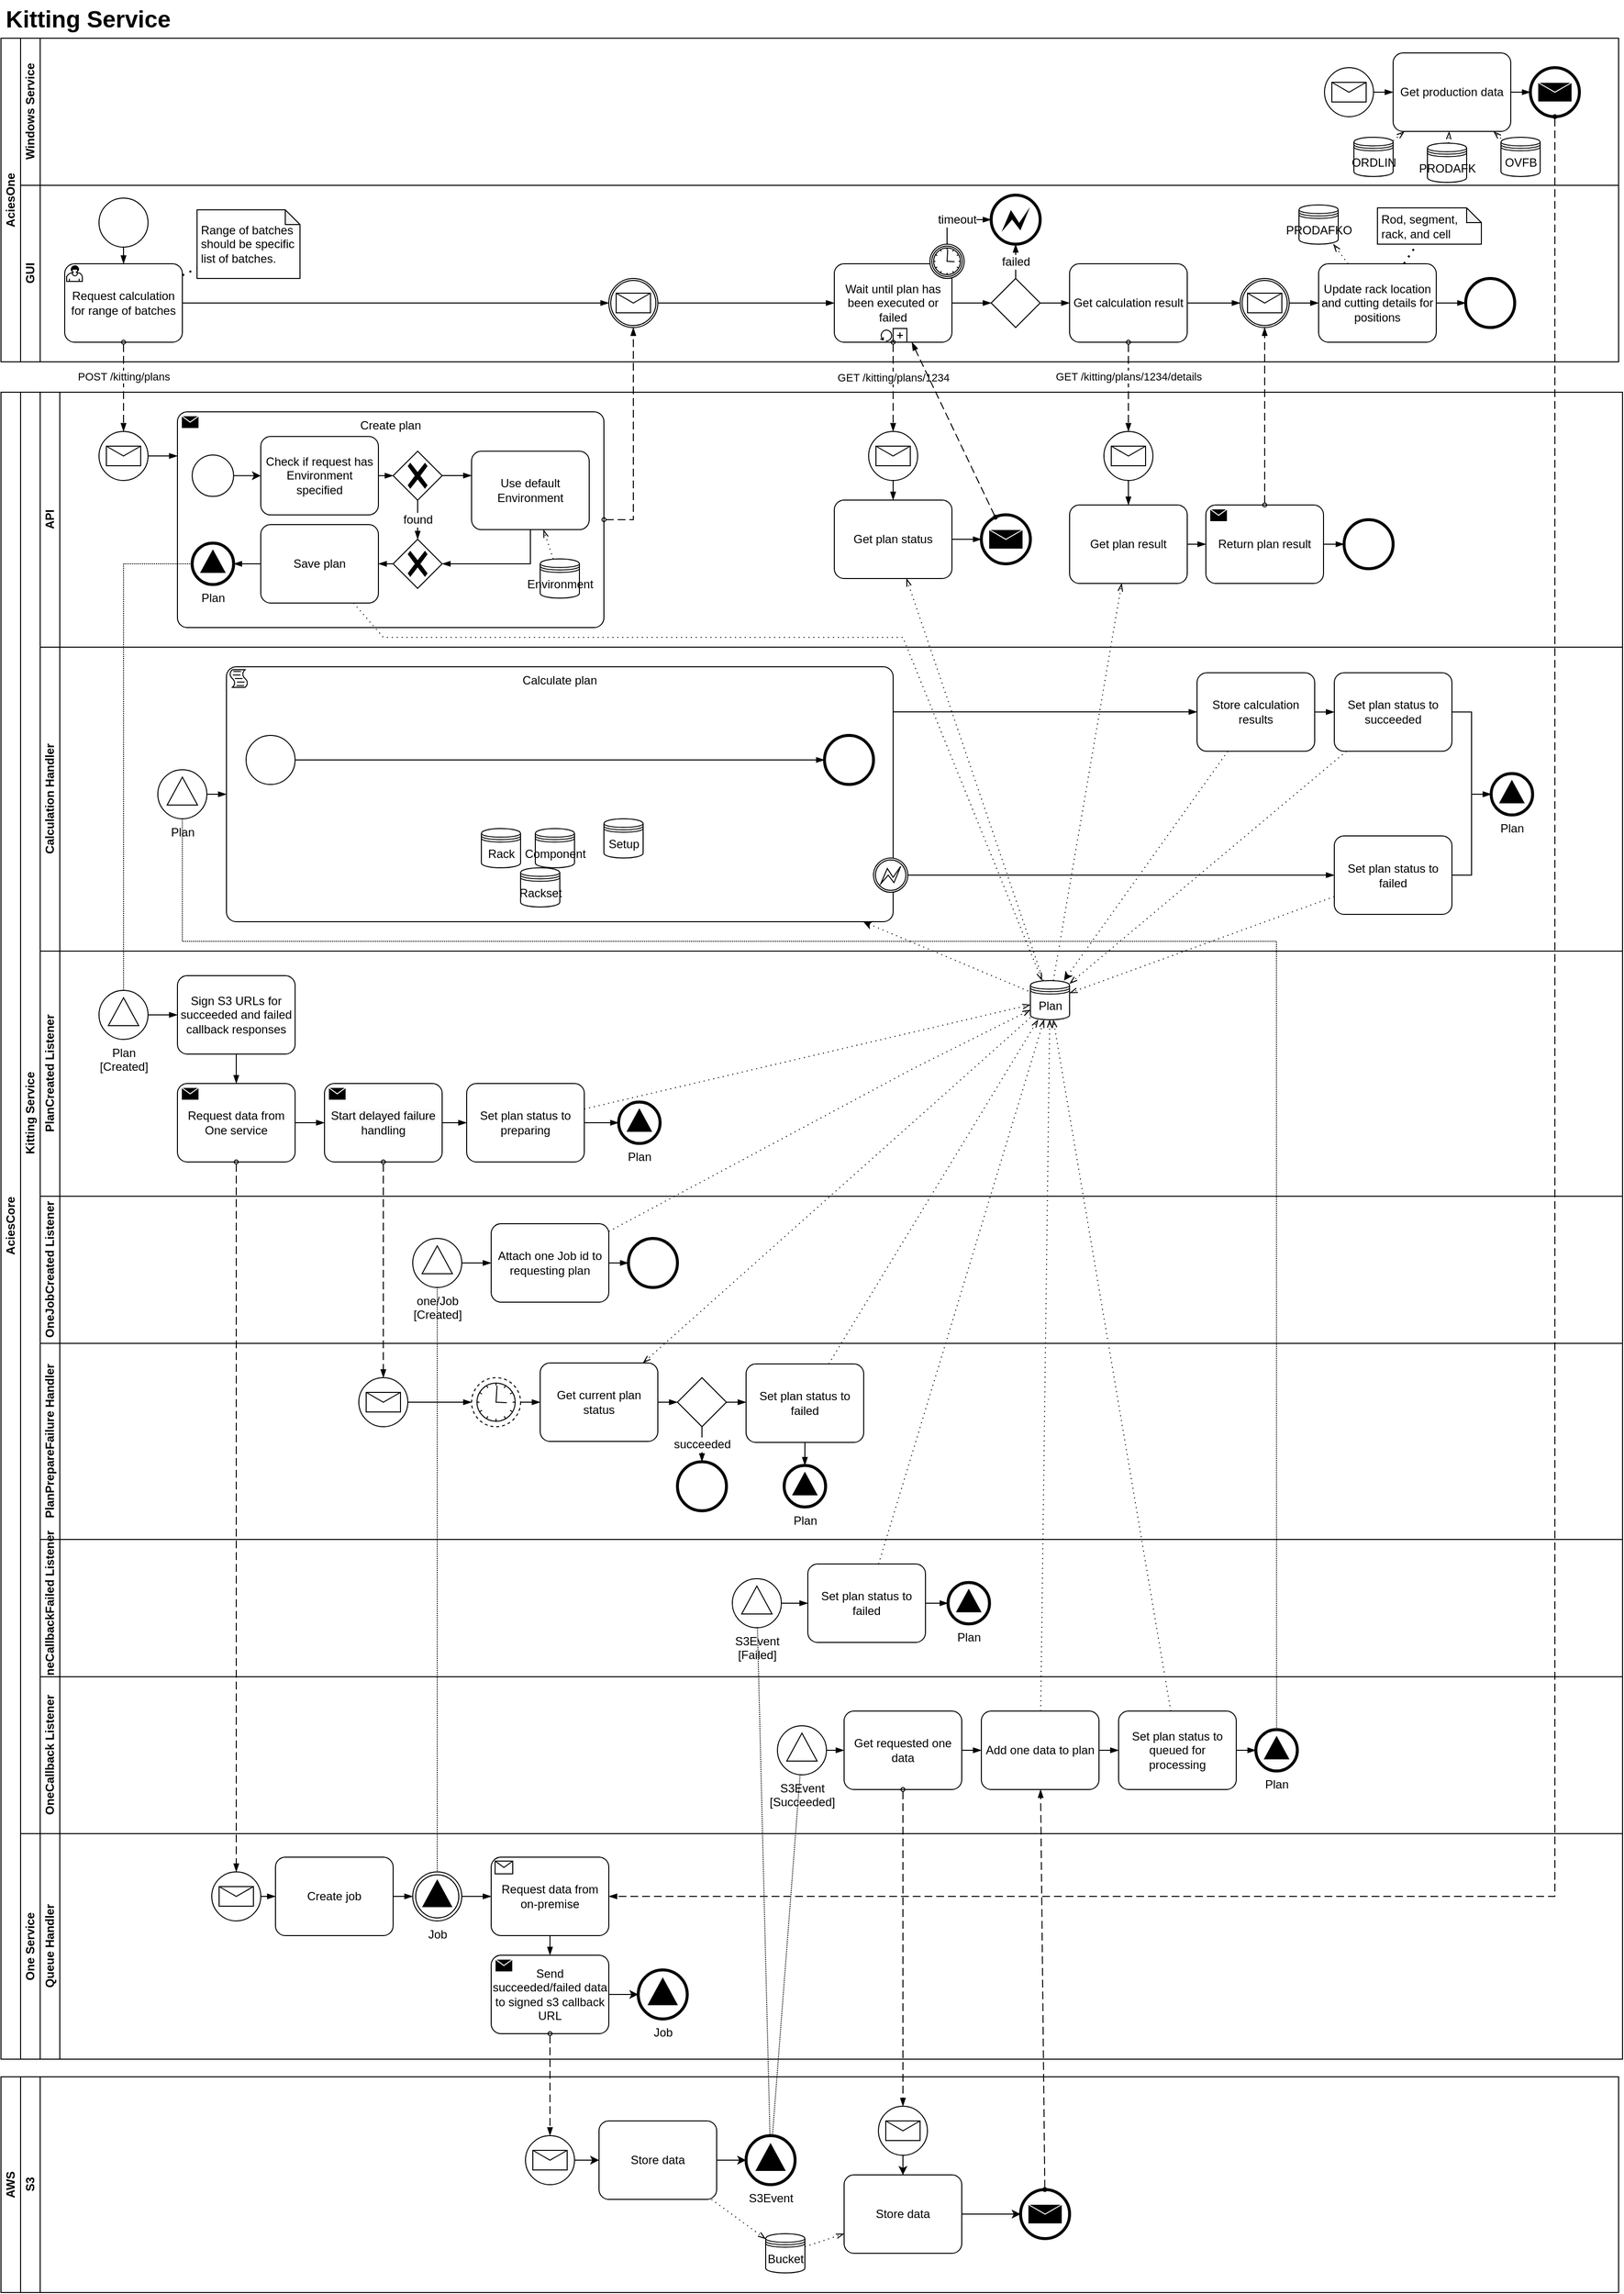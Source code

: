 <mxfile version="21.6.8" type="device">
  <diagram name="Page-1" id="_kxFffZLoG27_8wup8WT">
    <mxGraphModel dx="794" dy="511" grid="1" gridSize="10" guides="1" tooltips="1" connect="1" arrows="1" fold="1" page="1" pageScale="1" pageWidth="1654" pageHeight="1169" math="0" shadow="0">
      <root>
        <mxCell id="0" />
        <mxCell id="1" parent="0" />
        <mxCell id="UpswHM3UxFJulpg7v91b-1" value="AciesOne" style="swimlane;html=1;childLayout=stackLayout;resizeParent=1;resizeParentMax=0;horizontal=0;startSize=20;horizontalStack=0;whiteSpace=wrap;" parent="1" vertex="1">
          <mxGeometry y="39" width="1650" height="330" as="geometry" />
        </mxCell>
        <mxCell id="xxXPaRyj7qe5OcDNK9K2-376" value="Windows Service" style="swimlane;html=1;startSize=20;horizontal=0;" parent="UpswHM3UxFJulpg7v91b-1" vertex="1">
          <mxGeometry x="20" width="1630" height="150" as="geometry" />
        </mxCell>
        <mxCell id="xxXPaRyj7qe5OcDNK9K2-378" value="" style="points=[[0.145,0.145,0],[0.5,0,0],[0.855,0.145,0],[1,0.5,0],[0.855,0.855,0],[0.5,1,0],[0.145,0.855,0],[0,0.5,0]];shape=mxgraph.bpmn.event;html=1;verticalLabelPosition=bottom;labelBackgroundColor=#ffffff;verticalAlign=top;align=center;perimeter=ellipsePerimeter;outlineConnect=0;aspect=fixed;outline=standard;symbol=message;" parent="xxXPaRyj7qe5OcDNK9K2-376" vertex="1">
          <mxGeometry x="1330" y="30" width="50" height="50" as="geometry" />
        </mxCell>
        <mxCell id="xxXPaRyj7qe5OcDNK9K2-379" value="PRODAFK" style="shape=datastore;html=1;labelPosition=center;verticalLabelPosition=middle;align=center;verticalAlign=middle;" parent="xxXPaRyj7qe5OcDNK9K2-376" vertex="1">
          <mxGeometry x="1435" y="107" width="40" height="40" as="geometry" />
        </mxCell>
        <mxCell id="xxXPaRyj7qe5OcDNK9K2-380" value="Get production data" style="points=[[0.25,0,0],[0.5,0,0],[0.75,0,0],[1,0.25,0],[1,0.5,0],[1,0.75,0],[0.75,1,0],[0.5,1,0],[0.25,1,0],[0,0.75,0],[0,0.5,0],[0,0.25,0]];shape=mxgraph.bpmn.task;whiteSpace=wrap;rectStyle=rounded;size=10;html=1;container=1;expand=0;collapsible=0;taskMarker=abstract;" parent="xxXPaRyj7qe5OcDNK9K2-376" vertex="1">
          <mxGeometry x="1400" y="15" width="120" height="80" as="geometry" />
        </mxCell>
        <mxCell id="xxXPaRyj7qe5OcDNK9K2-381" value="" style="edgeStyle=elbowEdgeStyle;fontSize=12;html=1;endArrow=blockThin;endFill=1;rounded=0;" parent="xxXPaRyj7qe5OcDNK9K2-376" source="xxXPaRyj7qe5OcDNK9K2-378" target="xxXPaRyj7qe5OcDNK9K2-380" edge="1">
          <mxGeometry width="160" relative="1" as="geometry">
            <mxPoint x="1075" y="250" as="sourcePoint" />
            <mxPoint x="1340" y="260" as="targetPoint" />
          </mxGeometry>
        </mxCell>
        <mxCell id="xxXPaRyj7qe5OcDNK9K2-383" value="" style="fontSize=12;html=1;endFill=0;startFill=0;endSize=6;startSize=6;dashed=1;dashPattern=1 4;endArrow=openThin;startArrow=none;rounded=0;" parent="xxXPaRyj7qe5OcDNK9K2-376" source="xxXPaRyj7qe5OcDNK9K2-379" target="xxXPaRyj7qe5OcDNK9K2-380" edge="1">
          <mxGeometry width="160" relative="1" as="geometry">
            <mxPoint x="2064" y="160" as="sourcePoint" />
            <mxPoint x="2074" y="210" as="targetPoint" />
          </mxGeometry>
        </mxCell>
        <mxCell id="xxXPaRyj7qe5OcDNK9K2-384" value="" style="points=[[0.145,0.145,0],[0.5,0,0],[0.855,0.145,0],[1,0.5,0],[0.855,0.855,0],[0.5,1,0],[0.145,0.855,0],[0,0.5,0]];shape=mxgraph.bpmn.event;html=1;verticalLabelPosition=bottom;labelBackgroundColor=#ffffff;verticalAlign=top;align=center;perimeter=ellipsePerimeter;outlineConnect=0;aspect=fixed;outline=end;symbol=message;" parent="xxXPaRyj7qe5OcDNK9K2-376" vertex="1">
          <mxGeometry x="1540" y="30" width="50" height="50" as="geometry" />
        </mxCell>
        <mxCell id="xxXPaRyj7qe5OcDNK9K2-385" value="" style="edgeStyle=elbowEdgeStyle;fontSize=12;html=1;endArrow=blockThin;endFill=1;rounded=0;" parent="xxXPaRyj7qe5OcDNK9K2-376" source="xxXPaRyj7qe5OcDNK9K2-380" target="xxXPaRyj7qe5OcDNK9K2-384" edge="1">
          <mxGeometry width="160" relative="1" as="geometry">
            <mxPoint x="1155" y="250" as="sourcePoint" />
            <mxPoint x="1420" y="260" as="targetPoint" />
          </mxGeometry>
        </mxCell>
        <mxCell id="xxXPaRyj7qe5OcDNK9K2-386" value="ORDLIN" style="shape=datastore;html=1;labelPosition=center;verticalLabelPosition=middle;align=center;verticalAlign=middle;" parent="xxXPaRyj7qe5OcDNK9K2-376" vertex="1">
          <mxGeometry x="1360" y="101" width="40" height="40" as="geometry" />
        </mxCell>
        <mxCell id="xxXPaRyj7qe5OcDNK9K2-387" value="" style="fontSize=12;html=1;endFill=0;startFill=0;endSize=6;startSize=6;dashed=1;dashPattern=1 4;endArrow=openThin;startArrow=none;rounded=0;" parent="xxXPaRyj7qe5OcDNK9K2-376" source="xxXPaRyj7qe5OcDNK9K2-386" target="xxXPaRyj7qe5OcDNK9K2-380" edge="1">
          <mxGeometry width="160" relative="1" as="geometry">
            <mxPoint x="2074" y="230" as="sourcePoint" />
            <mxPoint x="1390" y="115" as="targetPoint" />
          </mxGeometry>
        </mxCell>
        <mxCell id="xxXPaRyj7qe5OcDNK9K2-392" value="OVFB" style="shape=datastore;html=1;labelPosition=center;verticalLabelPosition=middle;align=center;verticalAlign=middle;" parent="xxXPaRyj7qe5OcDNK9K2-376" vertex="1">
          <mxGeometry x="1510" y="101" width="40" height="40" as="geometry" />
        </mxCell>
        <mxCell id="xxXPaRyj7qe5OcDNK9K2-393" value="" style="fontSize=12;html=1;endFill=0;startFill=0;endSize=6;startSize=6;dashed=1;dashPattern=1 4;endArrow=openThin;startArrow=none;rounded=0;" parent="xxXPaRyj7qe5OcDNK9K2-376" source="xxXPaRyj7qe5OcDNK9K2-392" target="xxXPaRyj7qe5OcDNK9K2-380" edge="1">
          <mxGeometry width="160" relative="1" as="geometry">
            <mxPoint x="2274" y="149" as="sourcePoint" />
            <mxPoint x="1530" y="35" as="targetPoint" />
          </mxGeometry>
        </mxCell>
        <mxCell id="UpswHM3UxFJulpg7v91b-2" value="GUI" style="swimlane;html=1;startSize=20;horizontal=0;" parent="UpswHM3UxFJulpg7v91b-1" vertex="1">
          <mxGeometry x="20" y="150" width="1630" height="180" as="geometry" />
        </mxCell>
        <mxCell id="xxXPaRyj7qe5OcDNK9K2-105" value="" style="points=[[0.145,0.145,0],[0.5,0,0],[0.855,0.145,0],[1,0.5,0],[0.855,0.855,0],[0.5,1,0],[0.145,0.855,0],[0,0.5,0]];shape=mxgraph.bpmn.event;html=1;verticalLabelPosition=bottom;labelBackgroundColor=#ffffff;verticalAlign=top;align=center;perimeter=ellipsePerimeter;outlineConnect=0;aspect=fixed;outline=standard;symbol=general;" parent="UpswHM3UxFJulpg7v91b-2" vertex="1">
          <mxGeometry x="80" y="13" width="50" height="50" as="geometry" />
        </mxCell>
        <mxCell id="xxXPaRyj7qe5OcDNK9K2-107" value="" style="edgeStyle=elbowEdgeStyle;fontSize=12;html=1;endArrow=blockThin;endFill=1;rounded=0;" parent="UpswHM3UxFJulpg7v91b-2" source="xxXPaRyj7qe5OcDNK9K2-105" target="xxXPaRyj7qe5OcDNK9K2-304" edge="1">
          <mxGeometry width="160" relative="1" as="geometry">
            <mxPoint x="270" y="130" as="sourcePoint" />
            <mxPoint x="104.824" y="80" as="targetPoint" />
          </mxGeometry>
        </mxCell>
        <mxCell id="xxXPaRyj7qe5OcDNK9K2-108" value="" style="points=[[0.145,0.145,0],[0.5,0,0],[0.855,0.145,0],[1,0.5,0],[0.855,0.855,0],[0.5,1,0],[0.145,0.855,0],[0,0.5,0]];shape=mxgraph.bpmn.event;html=1;verticalLabelPosition=bottom;labelBackgroundColor=#ffffff;verticalAlign=top;align=center;perimeter=ellipsePerimeter;outlineConnect=0;aspect=fixed;outline=catching;symbol=message;" parent="UpswHM3UxFJulpg7v91b-2" vertex="1">
          <mxGeometry x="600" y="95" width="50" height="50" as="geometry" />
        </mxCell>
        <mxCell id="xxXPaRyj7qe5OcDNK9K2-109" value="" style="edgeStyle=elbowEdgeStyle;fontSize=12;html=1;endArrow=blockThin;endFill=1;rounded=0;" parent="UpswHM3UxFJulpg7v91b-2" source="xxXPaRyj7qe5OcDNK9K2-304" target="xxXPaRyj7qe5OcDNK9K2-108" edge="1">
          <mxGeometry width="160" relative="1" as="geometry">
            <mxPoint x="165" y="120" as="sourcePoint" />
            <mxPoint x="430" y="130" as="targetPoint" />
          </mxGeometry>
        </mxCell>
        <mxCell id="xxXPaRyj7qe5OcDNK9K2-275" value="Wait until plan has been executed or failed" style="points=[[0.25,0,0],[0.5,0,0],[0.75,0,0],[1,0.25,0],[1,0.5,0],[1,0.75,0],[0.75,1,0],[0.5,1,0],[0.25,1,0],[0,0.75,0],[0,0.5,0],[0,0.25,0]];shape=mxgraph.bpmn.task;whiteSpace=wrap;rectStyle=rounded;size=10;html=1;container=1;expand=0;collapsible=0;taskMarker=abstract;isLoopStandard=1;isLoopSub=1;" parent="UpswHM3UxFJulpg7v91b-2" vertex="1">
          <mxGeometry x="830" y="80" width="120" height="80" as="geometry" />
        </mxCell>
        <mxCell id="xxXPaRyj7qe5OcDNK9K2-313" value="" style="points=[[0.145,0.145,0],[0.5,0,0],[0.855,0.145,0],[1,0.5,0],[0.855,0.855,0],[0.5,1,0],[0.145,0.855,0],[0,0.5,0]];shape=mxgraph.bpmn.event;html=1;verticalLabelPosition=bottom;labelBackgroundColor=#ffffff;verticalAlign=top;align=center;perimeter=ellipsePerimeter;outlineConnect=0;aspect=fixed;outline=boundInt;symbol=timer;" parent="xxXPaRyj7qe5OcDNK9K2-275" vertex="1">
          <mxGeometry x="97.5" y="-20" width="35" height="35" as="geometry" />
        </mxCell>
        <mxCell id="xxXPaRyj7qe5OcDNK9K2-276" value="" style="edgeStyle=elbowEdgeStyle;fontSize=12;html=1;endArrow=blockThin;endFill=1;rounded=0;" parent="UpswHM3UxFJulpg7v91b-2" source="xxXPaRyj7qe5OcDNK9K2-108" target="xxXPaRyj7qe5OcDNK9K2-275" edge="1">
          <mxGeometry width="160" relative="1" as="geometry">
            <mxPoint x="270" y="130" as="sourcePoint" />
            <mxPoint x="430" y="130" as="targetPoint" />
          </mxGeometry>
        </mxCell>
        <mxCell id="xxXPaRyj7qe5OcDNK9K2-286" value="" style="points=[[0.25,0.25,0],[0.5,0,0],[0.75,0.25,0],[1,0.5,0],[0.75,0.75,0],[0.5,1,0],[0.25,0.75,0],[0,0.5,0]];shape=mxgraph.bpmn.gateway2;html=1;verticalLabelPosition=bottom;labelBackgroundColor=#ffffff;verticalAlign=top;align=center;perimeter=rhombusPerimeter;outlineConnect=0;outline=none;symbol=none;" parent="UpswHM3UxFJulpg7v91b-2" vertex="1">
          <mxGeometry x="990" y="95" width="50" height="50" as="geometry" />
        </mxCell>
        <mxCell id="xxXPaRyj7qe5OcDNK9K2-287" value="" style="edgeStyle=elbowEdgeStyle;fontSize=12;html=1;endArrow=blockThin;endFill=1;rounded=0;" parent="UpswHM3UxFJulpg7v91b-2" source="xxXPaRyj7qe5OcDNK9K2-275" target="xxXPaRyj7qe5OcDNK9K2-286" edge="1">
          <mxGeometry width="160" relative="1" as="geometry">
            <mxPoint x="400" y="130" as="sourcePoint" />
            <mxPoint x="560" y="130" as="targetPoint" />
          </mxGeometry>
        </mxCell>
        <mxCell id="xxXPaRyj7qe5OcDNK9K2-288" value="" style="shape=mxgraph.bpmn.event;html=1;verticalLabelPosition=bottom;labelBackgroundColor=#ffffff;verticalAlign=top;align=center;outlineConnect=0;outline=end;symbol=error;points=[[0.145,0.145,0],[0.5,0,0],[0.855,0.145,0],[1,0.5,0],[0.855,0.855,0],[0.5,1,0],[0.145,0.855,0],[0,0.5,0]];perimeter=ellipsePerimeter;aspect=fixed;" parent="UpswHM3UxFJulpg7v91b-2" vertex="1">
          <mxGeometry x="990" y="10" width="50" height="50" as="geometry" />
        </mxCell>
        <mxCell id="xxXPaRyj7qe5OcDNK9K2-289" value="failed" style="edgeStyle=elbowEdgeStyle;fontSize=12;html=1;endArrow=blockThin;endFill=1;rounded=0;" parent="UpswHM3UxFJulpg7v91b-2" source="xxXPaRyj7qe5OcDNK9K2-286" target="xxXPaRyj7qe5OcDNK9K2-288" edge="1">
          <mxGeometry width="160" relative="1" as="geometry">
            <mxPoint x="400" y="130" as="sourcePoint" />
            <mxPoint x="560" y="130" as="targetPoint" />
          </mxGeometry>
        </mxCell>
        <mxCell id="xxXPaRyj7qe5OcDNK9K2-304" value="Request calculation for range of batches" style="points=[[0.25,0,0],[0.5,0,0],[0.75,0,0],[1,0.25,0],[1,0.5,0],[1,0.75,0],[0.75,1,0],[0.5,1,0],[0.25,1,0],[0,0.75,0],[0,0.5,0],[0,0.25,0]];shape=mxgraph.bpmn.task;whiteSpace=wrap;rectStyle=rounded;size=10;html=1;container=1;expand=0;collapsible=0;taskMarker=user;" parent="UpswHM3UxFJulpg7v91b-2" vertex="1">
          <mxGeometry x="45" y="80" width="120" height="80" as="geometry" />
        </mxCell>
        <mxCell id="xxXPaRyj7qe5OcDNK9K2-314" value="timeout" style="fontSize=12;html=1;endArrow=blockThin;endFill=1;rounded=0;edgeStyle=orthogonalEdgeStyle;" parent="UpswHM3UxFJulpg7v91b-2" source="xxXPaRyj7qe5OcDNK9K2-313" target="xxXPaRyj7qe5OcDNK9K2-288" edge="1">
          <mxGeometry width="160" relative="1" as="geometry">
            <mxPoint x="400" y="130" as="sourcePoint" />
            <mxPoint x="560" y="130" as="targetPoint" />
            <Array as="points">
              <mxPoint x="945" y="35" />
            </Array>
          </mxGeometry>
        </mxCell>
        <mxCell id="xxXPaRyj7qe5OcDNK9K2-315" value="Get calculation result" style="points=[[0.25,0,0],[0.5,0,0],[0.75,0,0],[1,0.25,0],[1,0.5,0],[1,0.75,0],[0.75,1,0],[0.5,1,0],[0.25,1,0],[0,0.75,0],[0,0.5,0],[0,0.25,0]];shape=mxgraph.bpmn.task;whiteSpace=wrap;rectStyle=rounded;size=10;html=1;container=1;expand=0;collapsible=0;taskMarker=abstract;" parent="UpswHM3UxFJulpg7v91b-2" vertex="1">
          <mxGeometry x="1070" y="80" width="120" height="80" as="geometry" />
        </mxCell>
        <mxCell id="xxXPaRyj7qe5OcDNK9K2-316" value="" style="points=[[0.145,0.145,0],[0.5,0,0],[0.855,0.145,0],[1,0.5,0],[0.855,0.855,0],[0.5,1,0],[0.145,0.855,0],[0,0.5,0]];shape=mxgraph.bpmn.event;html=1;verticalLabelPosition=bottom;labelBackgroundColor=#ffffff;verticalAlign=top;align=center;perimeter=ellipsePerimeter;outlineConnect=0;aspect=fixed;outline=catching;symbol=message;" parent="UpswHM3UxFJulpg7v91b-2" vertex="1">
          <mxGeometry x="1244" y="95" width="50" height="50" as="geometry" />
        </mxCell>
        <mxCell id="xxXPaRyj7qe5OcDNK9K2-317" value="" style="edgeStyle=elbowEdgeStyle;fontSize=12;html=1;endArrow=blockThin;endFill=1;rounded=0;" parent="UpswHM3UxFJulpg7v91b-2" source="xxXPaRyj7qe5OcDNK9K2-286" target="xxXPaRyj7qe5OcDNK9K2-315" edge="1">
          <mxGeometry width="160" relative="1" as="geometry">
            <mxPoint x="400" y="130" as="sourcePoint" />
            <mxPoint x="560" y="130" as="targetPoint" />
          </mxGeometry>
        </mxCell>
        <mxCell id="xxXPaRyj7qe5OcDNK9K2-318" value="" style="edgeStyle=elbowEdgeStyle;fontSize=12;html=1;endArrow=blockThin;endFill=1;rounded=0;" parent="UpswHM3UxFJulpg7v91b-2" source="xxXPaRyj7qe5OcDNK9K2-315" target="xxXPaRyj7qe5OcDNK9K2-316" edge="1">
          <mxGeometry width="160" relative="1" as="geometry">
            <mxPoint x="400" y="130" as="sourcePoint" />
            <mxPoint x="560" y="130" as="targetPoint" />
          </mxGeometry>
        </mxCell>
        <mxCell id="xxXPaRyj7qe5OcDNK9K2-327" value="" style="points=[[0.145,0.145,0],[0.5,0,0],[0.855,0.145,0],[1,0.5,0],[0.855,0.855,0],[0.5,1,0],[0.145,0.855,0],[0,0.5,0]];shape=mxgraph.bpmn.event;html=1;verticalLabelPosition=bottom;labelBackgroundColor=#ffffff;verticalAlign=top;align=center;perimeter=ellipsePerimeter;outlineConnect=0;aspect=fixed;outline=end;symbol=terminate2;" parent="UpswHM3UxFJulpg7v91b-2" vertex="1">
          <mxGeometry x="1474" y="95" width="50" height="50" as="geometry" />
        </mxCell>
        <mxCell id="xxXPaRyj7qe5OcDNK9K2-328" value="" style="edgeStyle=elbowEdgeStyle;fontSize=12;html=1;endArrow=blockThin;endFill=1;rounded=0;" parent="UpswHM3UxFJulpg7v91b-2" source="xxXPaRyj7qe5OcDNK9K2-344" target="xxXPaRyj7qe5OcDNK9K2-327" edge="1">
          <mxGeometry width="160" relative="1" as="geometry">
            <mxPoint x="414" y="130" as="sourcePoint" />
            <mxPoint x="574" y="130" as="targetPoint" />
          </mxGeometry>
        </mxCell>
        <mxCell id="xxXPaRyj7qe5OcDNK9K2-342" value="PRODAFKO" style="shape=datastore;html=1;labelPosition=center;verticalLabelPosition=middle;align=center;verticalAlign=middle;" parent="UpswHM3UxFJulpg7v91b-2" vertex="1">
          <mxGeometry x="1304" y="20" width="40" height="40" as="geometry" />
        </mxCell>
        <mxCell id="xxXPaRyj7qe5OcDNK9K2-343" value="" style="fontSize=12;html=1;endFill=0;startFill=0;endSize=6;startSize=6;dashed=1;dashPattern=1 4;endArrow=openThin;startArrow=none;rounded=0;" parent="UpswHM3UxFJulpg7v91b-2" source="xxXPaRyj7qe5OcDNK9K2-344" target="xxXPaRyj7qe5OcDNK9K2-342" edge="1">
          <mxGeometry width="160" relative="1" as="geometry">
            <mxPoint x="1294" y="80" as="sourcePoint" />
            <mxPoint x="1284" y="30" as="targetPoint" />
          </mxGeometry>
        </mxCell>
        <mxCell id="xxXPaRyj7qe5OcDNK9K2-344" value="Update rack location and cutting details for positions" style="points=[[0.25,0,0],[0.5,0,0],[0.75,0,0],[1,0.25,0],[1,0.5,0],[1,0.75,0],[0.75,1,0],[0.5,1,0],[0.25,1,0],[0,0.75,0],[0,0.5,0],[0,0.25,0]];shape=mxgraph.bpmn.task;whiteSpace=wrap;rectStyle=rounded;size=10;html=1;container=1;expand=0;collapsible=0;taskMarker=abstract;" parent="UpswHM3UxFJulpg7v91b-2" vertex="1">
          <mxGeometry x="1324" y="80" width="120" height="80" as="geometry" />
        </mxCell>
        <mxCell id="xxXPaRyj7qe5OcDNK9K2-345" value="" style="edgeStyle=elbowEdgeStyle;fontSize=12;html=1;endArrow=blockThin;endFill=1;rounded=0;" parent="UpswHM3UxFJulpg7v91b-2" source="xxXPaRyj7qe5OcDNK9K2-316" target="xxXPaRyj7qe5OcDNK9K2-344" edge="1">
          <mxGeometry width="160" relative="1" as="geometry">
            <mxPoint x="1314" y="350" as="sourcePoint" />
            <mxPoint x="1484" y="350" as="targetPoint" />
          </mxGeometry>
        </mxCell>
        <mxCell id="xxXPaRyj7qe5OcDNK9K2-364" value="Rod, segment, rack, and cell" style="shape=note;whiteSpace=wrap;html=1;backgroundOutline=1;darkOpacity=0.05;size=15;align=left;spacingLeft=4;spacing=0;spacingTop=0;" parent="UpswHM3UxFJulpg7v91b-2" vertex="1">
          <mxGeometry x="1384" y="23" width="106" height="37" as="geometry" />
        </mxCell>
        <mxCell id="xxXPaRyj7qe5OcDNK9K2-365" value="" style="endArrow=none;dashed=1;html=1;dashPattern=1 3;strokeWidth=2;rounded=0;" parent="UpswHM3UxFJulpg7v91b-2" source="xxXPaRyj7qe5OcDNK9K2-344" target="xxXPaRyj7qe5OcDNK9K2-364" edge="1">
          <mxGeometry width="50" height="50" relative="1" as="geometry">
            <mxPoint x="1310" y="201" as="sourcePoint" />
            <mxPoint x="1360" y="151" as="targetPoint" />
          </mxGeometry>
        </mxCell>
        <mxCell id="o1t5ri_LKRyU3MXzn1um-13" value="Range of batches should be specific list of batches." style="shape=note;whiteSpace=wrap;html=1;backgroundOutline=1;darkOpacity=0.05;size=15;align=left;spacingLeft=4;spacing=0;spacingTop=0;" vertex="1" parent="UpswHM3UxFJulpg7v91b-2">
          <mxGeometry x="180" y="25" width="105" height="70" as="geometry" />
        </mxCell>
        <mxCell id="o1t5ri_LKRyU3MXzn1um-14" value="" style="endArrow=none;dashed=1;html=1;dashPattern=1 3;strokeWidth=2;rounded=0;" edge="1" parent="UpswHM3UxFJulpg7v91b-2" target="o1t5ri_LKRyU3MXzn1um-13" source="xxXPaRyj7qe5OcDNK9K2-304">
          <mxGeometry width="50" height="50" relative="1" as="geometry">
            <mxPoint x="186" y="77" as="sourcePoint" />
            <mxPoint x="126" y="148" as="targetPoint" />
          </mxGeometry>
        </mxCell>
        <mxCell id="UpswHM3UxFJulpg7v91b-5" value="Kitting Service" style="text;html=1;strokeColor=none;fillColor=none;align=left;verticalAlign=middle;whiteSpace=wrap;rounded=0;fontSize=24;fontStyle=1;spacingLeft=3;" parent="1" vertex="1">
          <mxGeometry width="280" height="40" as="geometry" />
        </mxCell>
        <mxCell id="xxXPaRyj7qe5OcDNK9K2-1" value="AciesCore" style="swimlane;html=1;childLayout=stackLayout;resizeParent=1;resizeParentMax=0;horizontal=0;startSize=20;horizontalStack=0;whiteSpace=wrap;" parent="1" vertex="1">
          <mxGeometry y="400" width="1654" height="1700" as="geometry" />
        </mxCell>
        <mxCell id="xxXPaRyj7qe5OcDNK9K2-2" value="Kitting Service" style="swimlane;html=1;childLayout=stackLayout;resizeParent=1;resizeParentMax=0;horizontal=0;startSize=20;horizontalStack=0;whiteSpace=wrap;" parent="xxXPaRyj7qe5OcDNK9K2-1" vertex="1">
          <mxGeometry x="20" width="1634" height="1470" as="geometry" />
        </mxCell>
        <mxCell id="xxXPaRyj7qe5OcDNK9K2-3" value="API" style="swimlane;html=1;startSize=20;horizontal=0;" parent="xxXPaRyj7qe5OcDNK9K2-2" vertex="1">
          <mxGeometry x="20" width="1614" height="260" as="geometry" />
        </mxCell>
        <mxCell id="xxXPaRyj7qe5OcDNK9K2-111" value="" style="points=[[0.145,0.145,0],[0.5,0,0],[0.855,0.145,0],[1,0.5,0],[0.855,0.855,0],[0.5,1,0],[0.145,0.855,0],[0,0.5,0]];shape=mxgraph.bpmn.event;html=1;verticalLabelPosition=bottom;labelBackgroundColor=#ffffff;verticalAlign=top;align=center;perimeter=ellipsePerimeter;outlineConnect=0;aspect=fixed;outline=standard;symbol=message;" parent="xxXPaRyj7qe5OcDNK9K2-3" vertex="1">
          <mxGeometry x="60" y="40" width="50" height="50" as="geometry" />
        </mxCell>
        <mxCell id="xxXPaRyj7qe5OcDNK9K2-114" value="" style="edgeStyle=elbowEdgeStyle;fontSize=12;html=1;endArrow=blockThin;endFill=1;rounded=0;elbow=vertical;" parent="xxXPaRyj7qe5OcDNK9K2-3" source="xxXPaRyj7qe5OcDNK9K2-111" target="xxXPaRyj7qe5OcDNK9K2-118" edge="1">
          <mxGeometry width="160" relative="1" as="geometry">
            <mxPoint x="250" y="-130" as="sourcePoint" />
            <mxPoint x="410" y="-130" as="targetPoint" />
          </mxGeometry>
        </mxCell>
        <mxCell id="xxXPaRyj7qe5OcDNK9K2-277" value="" style="points=[[0.145,0.145,0],[0.5,0,0],[0.855,0.145,0],[1,0.5,0],[0.855,0.855,0],[0.5,1,0],[0.145,0.855,0],[0,0.5,0]];shape=mxgraph.bpmn.event;html=1;verticalLabelPosition=bottom;labelBackgroundColor=#ffffff;verticalAlign=top;align=center;perimeter=ellipsePerimeter;outlineConnect=0;aspect=fixed;outline=standard;symbol=message;" parent="xxXPaRyj7qe5OcDNK9K2-3" vertex="1">
          <mxGeometry x="845" y="40" width="50" height="50" as="geometry" />
        </mxCell>
        <mxCell id="xxXPaRyj7qe5OcDNK9K2-280" value="" style="edgeStyle=elbowEdgeStyle;fontSize=12;html=1;endArrow=blockThin;endFill=1;rounded=0;" parent="xxXPaRyj7qe5OcDNK9K2-3" source="xxXPaRyj7qe5OcDNK9K2-277" target="xxXPaRyj7qe5OcDNK9K2-282" edge="1">
          <mxGeometry width="160" relative="1" as="geometry">
            <mxPoint x="770" y="-140" as="sourcePoint" />
            <mxPoint x="917" y="135" as="targetPoint" />
          </mxGeometry>
        </mxCell>
        <mxCell id="xxXPaRyj7qe5OcDNK9K2-282" value="Get plan status" style="points=[[0.25,0,0],[0.5,0,0],[0.75,0,0],[1,0.25,0],[1,0.5,0],[1,0.75,0],[0.75,1,0],[0.5,1,0],[0.25,1,0],[0,0.75,0],[0,0.5,0],[0,0.25,0]];shape=mxgraph.bpmn.task;whiteSpace=wrap;rectStyle=rounded;size=10;html=1;container=1;expand=0;collapsible=0;taskMarker=abstract;" parent="xxXPaRyj7qe5OcDNK9K2-3" vertex="1">
          <mxGeometry x="810" y="110" width="120" height="80" as="geometry" />
        </mxCell>
        <mxCell id="xxXPaRyj7qe5OcDNK9K2-283" value="" style="points=[[0.145,0.145,0],[0.5,0,0],[0.855,0.145,0],[1,0.5,0],[0.855,0.855,0],[0.5,1,0],[0.145,0.855,0],[0,0.5,0]];shape=mxgraph.bpmn.event;html=1;verticalLabelPosition=bottom;labelBackgroundColor=#ffffff;verticalAlign=top;align=center;perimeter=ellipsePerimeter;outlineConnect=0;aspect=fixed;outline=end;symbol=message;" parent="xxXPaRyj7qe5OcDNK9K2-3" vertex="1">
          <mxGeometry x="960" y="125" width="50" height="50" as="geometry" />
        </mxCell>
        <mxCell id="xxXPaRyj7qe5OcDNK9K2-284" value="" style="edgeStyle=elbowEdgeStyle;fontSize=12;html=1;endArrow=blockThin;endFill=1;rounded=0;" parent="xxXPaRyj7qe5OcDNK9K2-3" source="xxXPaRyj7qe5OcDNK9K2-282" target="xxXPaRyj7qe5OcDNK9K2-283" edge="1">
          <mxGeometry width="160" relative="1" as="geometry">
            <mxPoint x="770" y="-140" as="sourcePoint" />
            <mxPoint x="917" y="135" as="targetPoint" />
          </mxGeometry>
        </mxCell>
        <mxCell id="xxXPaRyj7qe5OcDNK9K2-319" value="" style="points=[[0.145,0.145,0],[0.5,0,0],[0.855,0.145,0],[1,0.5,0],[0.855,0.855,0],[0.5,1,0],[0.145,0.855,0],[0,0.5,0]];shape=mxgraph.bpmn.event;html=1;verticalLabelPosition=bottom;labelBackgroundColor=#ffffff;verticalAlign=top;align=center;perimeter=ellipsePerimeter;outlineConnect=0;aspect=fixed;outline=standard;symbol=message;" parent="xxXPaRyj7qe5OcDNK9K2-3" vertex="1">
          <mxGeometry x="1085" y="40" width="50" height="50" as="geometry" />
        </mxCell>
        <mxCell id="xxXPaRyj7qe5OcDNK9K2-320" value="" style="edgeStyle=elbowEdgeStyle;fontSize=12;html=1;endArrow=blockThin;endFill=1;rounded=0;" parent="xxXPaRyj7qe5OcDNK9K2-3" source="xxXPaRyj7qe5OcDNK9K2-319" target="xxXPaRyj7qe5OcDNK9K2-321" edge="1">
          <mxGeometry width="160" relative="1" as="geometry">
            <mxPoint x="980" y="-115" as="sourcePoint" />
            <mxPoint x="1127" y="160" as="targetPoint" />
          </mxGeometry>
        </mxCell>
        <mxCell id="xxXPaRyj7qe5OcDNK9K2-321" value="Get plan result" style="points=[[0.25,0,0],[0.5,0,0],[0.75,0,0],[1,0.25,0],[1,0.5,0],[1,0.75,0],[0.75,1,0],[0.5,1,0],[0.25,1,0],[0,0.75,0],[0,0.5,0],[0,0.25,0]];shape=mxgraph.bpmn.task;whiteSpace=wrap;rectStyle=rounded;size=10;html=1;container=1;expand=0;collapsible=0;taskMarker=abstract;" parent="xxXPaRyj7qe5OcDNK9K2-3" vertex="1">
          <mxGeometry x="1050" y="115" width="120" height="80" as="geometry" />
        </mxCell>
        <mxCell id="xxXPaRyj7qe5OcDNK9K2-361" value="Return plan result" style="points=[[0.25,0,0],[0.5,0,0],[0.75,0,0],[1,0.25,0],[1,0.5,0],[1,0.75,0],[0.75,1,0],[0.5,1,0],[0.25,1,0],[0,0.75,0],[0,0.5,0],[0,0.25,0]];shape=mxgraph.bpmn.task;whiteSpace=wrap;rectStyle=rounded;size=10;html=1;container=1;expand=0;collapsible=0;taskMarker=send;" parent="xxXPaRyj7qe5OcDNK9K2-3" vertex="1">
          <mxGeometry x="1189" y="115" width="120" height="80" as="geometry" />
        </mxCell>
        <mxCell id="xxXPaRyj7qe5OcDNK9K2-323" value="" style="edgeStyle=elbowEdgeStyle;fontSize=12;html=1;endArrow=blockThin;endFill=1;rounded=0;" parent="xxXPaRyj7qe5OcDNK9K2-3" source="xxXPaRyj7qe5OcDNK9K2-321" target="xxXPaRyj7qe5OcDNK9K2-361" edge="1">
          <mxGeometry width="160" relative="1" as="geometry">
            <mxPoint x="980" y="-115" as="sourcePoint" />
            <mxPoint x="1190" y="155" as="targetPoint" />
          </mxGeometry>
        </mxCell>
        <mxCell id="xxXPaRyj7qe5OcDNK9K2-362" value="" style="points=[[0.145,0.145,0],[0.5,0,0],[0.855,0.145,0],[1,0.5,0],[0.855,0.855,0],[0.5,1,0],[0.145,0.855,0],[0,0.5,0]];shape=mxgraph.bpmn.event;html=1;verticalLabelPosition=bottom;labelBackgroundColor=#ffffff;verticalAlign=top;align=center;perimeter=ellipsePerimeter;outlineConnect=0;aspect=fixed;outline=end;symbol=terminate2;" parent="xxXPaRyj7qe5OcDNK9K2-3" vertex="1">
          <mxGeometry x="1330" y="130" width="50" height="50" as="geometry" />
        </mxCell>
        <mxCell id="xxXPaRyj7qe5OcDNK9K2-363" value="" style="edgeStyle=elbowEdgeStyle;fontSize=12;html=1;endArrow=blockThin;endFill=1;rounded=0;" parent="xxXPaRyj7qe5OcDNK9K2-3" source="xxXPaRyj7qe5OcDNK9K2-361" target="xxXPaRyj7qe5OcDNK9K2-362" edge="1">
          <mxGeometry width="160" relative="1" as="geometry">
            <mxPoint x="980" y="-115" as="sourcePoint" />
            <mxPoint x="1190" y="155" as="targetPoint" />
          </mxGeometry>
        </mxCell>
        <mxCell id="xxXPaRyj7qe5OcDNK9K2-118" value="Create plan" style="points=[[0.25,0,0],[0.5,0,0],[0.75,0,0],[1,0.25,0],[1,0.5,0],[1,0.75,0],[0.75,1,0],[0.5,1,0],[0.25,1,0],[0,0.75,0],[0,0.5,0],[0,0.25,0]];shape=mxgraph.bpmn.task;whiteSpace=wrap;rectStyle=rounded;size=10;html=1;container=0;expand=0;collapsible=0;taskMarker=send;verticalAlign=top;" parent="xxXPaRyj7qe5OcDNK9K2-3" vertex="1">
          <mxGeometry x="140" y="20" width="435" height="220" as="geometry" />
        </mxCell>
        <mxCell id="xxXPaRyj7qe5OcDNK9K2-121" value="" style="points=[[0.145,0.145,0],[0.5,0,0],[0.855,0.145,0],[1,0.5,0],[0.855,0.855,0],[0.5,1,0],[0.145,0.855,0],[0,0.5,0]];shape=mxgraph.bpmn.event;html=1;verticalLabelPosition=bottom;labelBackgroundColor=#ffffff;verticalAlign=top;align=center;perimeter=ellipsePerimeter;outlineConnect=0;aspect=fixed;outline=standard;symbol=general;" parent="xxXPaRyj7qe5OcDNK9K2-3" vertex="1">
          <mxGeometry x="154.998" y="63.996" width="42.308" height="42.308" as="geometry" />
        </mxCell>
        <mxCell id="xxXPaRyj7qe5OcDNK9K2-122" value="Plan" style="shape=mxgraph.bpmn.event;html=1;verticalLabelPosition=bottom;labelBackgroundColor=#ffffff;verticalAlign=top;align=center;outlineConnect=0;aspect=fixed;outline=end;symbol=signal;points=[[0.145,0.145,0],[0.5,0,0],[0.855,0.145,0],[1,0.5,0],[0.855,0.855,0],[0.5,1,0],[0.145,0.855,0],[0,0.5,0]];perimeter=ellipsePerimeter;" parent="xxXPaRyj7qe5OcDNK9K2-3" vertex="1">
          <mxGeometry x="155.003" y="153.846" width="42.308" height="42.308" as="geometry" />
        </mxCell>
        <mxCell id="xxXPaRyj7qe5OcDNK9K2-123" value="Use default Environment" style="points=[[0.25,0,0],[0.5,0,0],[0.75,0,0],[1,0.25,0],[1,0.5,0],[1,0.75,0],[0.75,1,0],[0.5,1,0],[0.25,1,0],[0,0.75,0],[0,0.5,0],[0,0.25,0]];shape=mxgraph.bpmn.task;whiteSpace=wrap;rectStyle=rounded;size=10;html=1;container=1;expand=0;collapsible=0;taskMarker=abstract;" parent="xxXPaRyj7qe5OcDNK9K2-3" vertex="1">
          <mxGeometry x="439.995" y="60.154" width="120" height="80" as="geometry" />
        </mxCell>
        <mxCell id="xxXPaRyj7qe5OcDNK9K2-125" value="Save plan" style="points=[[0.25,0,0],[0.5,0,0],[0.75,0,0],[1,0.25,0],[1,0.5,0],[1,0.75,0],[0.75,1,0],[0.5,1,0],[0.25,1,0],[0,0.75,0],[0,0.5,0],[0,0.25,0]];shape=mxgraph.bpmn.task;whiteSpace=wrap;rectStyle=rounded;size=10;html=1;container=1;expand=0;collapsible=0;taskMarker=abstract;" parent="xxXPaRyj7qe5OcDNK9K2-3" vertex="1">
          <mxGeometry x="224.995" y="135.004" width="120" height="80" as="geometry" />
        </mxCell>
        <mxCell id="xxXPaRyj7qe5OcDNK9K2-126" value="" style="edgeStyle=elbowEdgeStyle;fontSize=12;html=1;endArrow=blockThin;endFill=1;rounded=0;" parent="xxXPaRyj7qe5OcDNK9K2-3" source="xxXPaRyj7qe5OcDNK9K2-130" target="xxXPaRyj7qe5OcDNK9K2-125" edge="1">
          <mxGeometry width="160" relative="1" as="geometry">
            <mxPoint x="104.437" y="62.308" as="sourcePoint" />
            <mxPoint x="154.225" y="83.462" as="targetPoint" />
          </mxGeometry>
        </mxCell>
        <mxCell id="xxXPaRyj7qe5OcDNK9K2-127" value="" style="edgeStyle=elbowEdgeStyle;fontSize=12;html=1;endArrow=blockThin;endFill=1;rounded=0;" parent="xxXPaRyj7qe5OcDNK9K2-3" source="xxXPaRyj7qe5OcDNK9K2-125" target="xxXPaRyj7qe5OcDNK9K2-122" edge="1">
          <mxGeometry width="160" relative="1" as="geometry">
            <mxPoint x="104.437" y="62.308" as="sourcePoint" />
            <mxPoint x="154.225" y="83.462" as="targetPoint" />
          </mxGeometry>
        </mxCell>
        <mxCell id="xxXPaRyj7qe5OcDNK9K2-128" value="" style="points=[[0.25,0.25,0],[0.5,0,0],[0.75,0.25,0],[1,0.5,0],[0.75,0.75,0],[0.5,1,0],[0.25,0.75,0],[0,0.5,0]];shape=mxgraph.bpmn.gateway2;html=1;verticalLabelPosition=bottom;labelBackgroundColor=#ffffff;verticalAlign=top;align=center;perimeter=rhombusPerimeter;outlineConnect=0;outline=none;symbol=none;gwType=exclusive;" parent="xxXPaRyj7qe5OcDNK9K2-3" vertex="1">
          <mxGeometry x="360" y="60.15" width="50" height="50" as="geometry" />
        </mxCell>
        <mxCell id="xxXPaRyj7qe5OcDNK9K2-124" value="" style="edgeStyle=elbowEdgeStyle;fontSize=12;html=1;endArrow=blockThin;endFill=1;rounded=0;" parent="xxXPaRyj7qe5OcDNK9K2-3" source="xxXPaRyj7qe5OcDNK9K2-158" target="xxXPaRyj7qe5OcDNK9K2-128" edge="1">
          <mxGeometry width="160" relative="1" as="geometry">
            <mxPoint x="104.437" y="62.308" as="sourcePoint" />
            <mxPoint x="154.225" y="83.462" as="targetPoint" />
          </mxGeometry>
        </mxCell>
        <mxCell id="xxXPaRyj7qe5OcDNK9K2-129" value="" style="edgeStyle=elbowEdgeStyle;fontSize=12;html=1;endArrow=blockThin;endFill=1;rounded=0;elbow=vertical;" parent="xxXPaRyj7qe5OcDNK9K2-3" source="xxXPaRyj7qe5OcDNK9K2-128" target="xxXPaRyj7qe5OcDNK9K2-123" edge="1">
          <mxGeometry width="160" relative="1" as="geometry">
            <mxPoint x="104.437" y="62.308" as="sourcePoint" />
            <mxPoint x="154.225" y="83.462" as="targetPoint" />
          </mxGeometry>
        </mxCell>
        <mxCell id="xxXPaRyj7qe5OcDNK9K2-130" value="" style="points=[[0.25,0.25,0],[0.5,0,0],[0.75,0.25,0],[1,0.5,0],[0.75,0.75,0],[0.5,1,0],[0.25,0.75,0],[0,0.5,0]];shape=mxgraph.bpmn.gateway2;html=1;verticalLabelPosition=bottom;labelBackgroundColor=#ffffff;verticalAlign=top;align=center;perimeter=rhombusPerimeter;outlineConnect=0;outline=none;symbol=none;gwType=exclusive;" parent="xxXPaRyj7qe5OcDNK9K2-3" vertex="1">
          <mxGeometry x="360" y="150.0" width="50" height="50" as="geometry" />
        </mxCell>
        <mxCell id="xxXPaRyj7qe5OcDNK9K2-131" value="" style="fontSize=12;html=1;endArrow=blockThin;endFill=1;rounded=0;edgeStyle=elbowEdgeStyle;elbow=vertical;" parent="xxXPaRyj7qe5OcDNK9K2-3" source="xxXPaRyj7qe5OcDNK9K2-123" target="xxXPaRyj7qe5OcDNK9K2-130" edge="1">
          <mxGeometry width="160" relative="1" as="geometry">
            <mxPoint x="600" y="435" as="sourcePoint" />
            <mxPoint x="660" y="435" as="targetPoint" />
            <Array as="points">
              <mxPoint x="500" y="175" />
            </Array>
          </mxGeometry>
        </mxCell>
        <mxCell id="xxXPaRyj7qe5OcDNK9K2-133" value="found" style="edgeStyle=orthogonalEdgeStyle;fontSize=12;html=1;endArrow=blockThin;endFill=1;rounded=0;" parent="xxXPaRyj7qe5OcDNK9K2-3" source="xxXPaRyj7qe5OcDNK9K2-128" target="xxXPaRyj7qe5OcDNK9K2-130" edge="1">
          <mxGeometry width="160" relative="1" as="geometry">
            <mxPoint x="600" y="435" as="sourcePoint" />
            <mxPoint x="660" y="435" as="targetPoint" />
          </mxGeometry>
        </mxCell>
        <mxCell id="xxXPaRyj7qe5OcDNK9K2-353" value="" style="edgeStyle=orthogonalEdgeStyle;rounded=0;orthogonalLoop=1;jettySize=auto;html=1;" parent="xxXPaRyj7qe5OcDNK9K2-3" source="xxXPaRyj7qe5OcDNK9K2-121" target="xxXPaRyj7qe5OcDNK9K2-158" edge="1">
          <mxGeometry relative="1" as="geometry" />
        </mxCell>
        <mxCell id="xxXPaRyj7qe5OcDNK9K2-158" value="Check if request has Environment specified" style="points=[[0.25,0,0],[0.5,0,0],[0.75,0,0],[1,0.25,0],[1,0.5,0],[1,0.75,0],[0.75,1,0],[0.5,1,0],[0.25,1,0],[0,0.75,0],[0,0.5,0],[0,0.25,0]];shape=mxgraph.bpmn.task;whiteSpace=wrap;rectStyle=rounded;size=10;html=1;container=1;expand=0;collapsible=0;taskMarker=abstract;" parent="xxXPaRyj7qe5OcDNK9K2-3" vertex="1">
          <mxGeometry x="224.995" y="45.154" width="120" height="80" as="geometry" />
        </mxCell>
        <mxCell id="xxXPaRyj7qe5OcDNK9K2-162" value="Environment" style="shape=datastore;html=1;labelPosition=center;verticalLabelPosition=middle;align=center;verticalAlign=middle;" parent="xxXPaRyj7qe5OcDNK9K2-3" vertex="1">
          <mxGeometry x="510" y="170" width="40" height="40" as="geometry" />
        </mxCell>
        <mxCell id="xxXPaRyj7qe5OcDNK9K2-163" value="" style="fontSize=12;html=1;endFill=0;startFill=0;endSize=6;startSize=6;dashed=1;dashPattern=1 4;endArrow=openThin;startArrow=none;rounded=0;" parent="xxXPaRyj7qe5OcDNK9K2-3" source="xxXPaRyj7qe5OcDNK9K2-162" target="xxXPaRyj7qe5OcDNK9K2-123" edge="1">
          <mxGeometry width="160" relative="1" as="geometry">
            <mxPoint x="275" y="50" as="sourcePoint" />
            <mxPoint x="435" y="50" as="targetPoint" />
          </mxGeometry>
        </mxCell>
        <mxCell id="xxXPaRyj7qe5OcDNK9K2-305" value="Calculation Handler" style="swimlane;html=1;startSize=20;horizontal=0;" parent="xxXPaRyj7qe5OcDNK9K2-2" vertex="1">
          <mxGeometry x="20" y="260" width="1614" height="310" as="geometry" />
        </mxCell>
        <mxCell id="xxXPaRyj7qe5OcDNK9K2-306" value="Plan" style="points=[[0.145,0.145,0],[0.5,0,0],[0.855,0.145,0],[1,0.5,0],[0.855,0.855,0],[0.5,1,0],[0.145,0.855,0],[0,0.5,0]];shape=mxgraph.bpmn.event;html=1;verticalLabelPosition=bottom;labelBackgroundColor=#ffffff;verticalAlign=top;align=center;perimeter=ellipsePerimeter;outlineConnect=0;aspect=fixed;outline=standard;symbol=signal;" parent="xxXPaRyj7qe5OcDNK9K2-305" vertex="1">
          <mxGeometry x="120" y="125" width="50" height="50" as="geometry" />
        </mxCell>
        <mxCell id="xxXPaRyj7qe5OcDNK9K2-308" value="Calculate plan" style="points=[[0.25,0,0],[0.5,0,0],[0.75,0,0],[1,0.25,0],[1,0.5,0],[1,0.75,0],[0.75,1,0],[0.5,1,0],[0.25,1,0],[0,0.75,0],[0,0.5,0],[0,0.25,0]];shape=mxgraph.bpmn.task;whiteSpace=wrap;rectStyle=rounded;size=10;html=1;container=0;expand=0;collapsible=0;taskMarker=script;gradientColor=none;verticalAlign=top;" parent="xxXPaRyj7qe5OcDNK9K2-305" vertex="1">
          <mxGeometry x="190" y="20" width="680" height="260" as="geometry" />
        </mxCell>
        <mxCell id="xxXPaRyj7qe5OcDNK9K2-309" value="" style="edgeStyle=elbowEdgeStyle;fontSize=12;html=1;endArrow=blockThin;endFill=1;rounded=0;" parent="xxXPaRyj7qe5OcDNK9K2-305" source="xxXPaRyj7qe5OcDNK9K2-306" target="xxXPaRyj7qe5OcDNK9K2-308" edge="1">
          <mxGeometry width="160" relative="1" as="geometry">
            <mxPoint x="-200" y="-400" as="sourcePoint" />
            <mxPoint x="-53" y="-125" as="targetPoint" />
          </mxGeometry>
        </mxCell>
        <mxCell id="xxXPaRyj7qe5OcDNK9K2-310" value="Plan" style="shape=mxgraph.bpmn.event;html=1;verticalLabelPosition=bottom;labelBackgroundColor=#ffffff;verticalAlign=top;align=center;outlineConnect=0;aspect=fixed;outline=end;symbol=signal;points=[[0.145,0.145,0],[0.5,0,0],[0.855,0.145,0],[1,0.5,0],[0.855,0.855,0],[0.5,1,0],[0.145,0.855,0],[0,0.5,0]];perimeter=ellipsePerimeter;" parent="xxXPaRyj7qe5OcDNK9K2-305" vertex="1">
          <mxGeometry x="1480.003" y="128.846" width="42.308" height="42.308" as="geometry" />
        </mxCell>
        <mxCell id="xxXPaRyj7qe5OcDNK9K2-311" value="" style="edgeStyle=elbowEdgeStyle;fontSize=12;html=1;endArrow=blockThin;endFill=1;rounded=0;" parent="xxXPaRyj7qe5OcDNK9K2-305" source="xxXPaRyj7qe5OcDNK9K2-333" target="xxXPaRyj7qe5OcDNK9K2-310" edge="1">
          <mxGeometry width="160" relative="1" as="geometry">
            <mxPoint x="940" y="95" as="sourcePoint" />
            <mxPoint x="539.225" y="-276.538" as="targetPoint" />
          </mxGeometry>
        </mxCell>
        <mxCell id="xxXPaRyj7qe5OcDNK9K2-330" value="Store calculation results" style="points=[[0.25,0,0],[0.5,0,0],[0.75,0,0],[1,0.25,0],[1,0.5,0],[1,0.75,0],[0.75,1,0],[0.5,1,0],[0.25,1,0],[0,0.75,0],[0,0.5,0],[0,0.25,0]];shape=mxgraph.bpmn.task;whiteSpace=wrap;rectStyle=rounded;size=10;html=1;container=1;expand=0;collapsible=0;taskMarker=abstract;" parent="xxXPaRyj7qe5OcDNK9K2-305" vertex="1">
          <mxGeometry x="1180" y="26.15" width="120" height="80" as="geometry" />
        </mxCell>
        <mxCell id="xxXPaRyj7qe5OcDNK9K2-331" value="" style="edgeStyle=elbowEdgeStyle;fontSize=12;html=1;endArrow=blockThin;endFill=1;rounded=0;elbow=vertical;" parent="xxXPaRyj7qe5OcDNK9K2-305" source="xxXPaRyj7qe5OcDNK9K2-308" target="xxXPaRyj7qe5OcDNK9K2-330" edge="1">
          <mxGeometry width="160" relative="1" as="geometry">
            <mxPoint x="370" y="699" as="sourcePoint" />
            <mxPoint x="570" y="699" as="targetPoint" />
          </mxGeometry>
        </mxCell>
        <mxCell id="xxXPaRyj7qe5OcDNK9K2-334" value="" style="edgeStyle=elbowEdgeStyle;fontSize=12;html=1;endArrow=blockThin;endFill=1;rounded=0;" parent="xxXPaRyj7qe5OcDNK9K2-305" source="xxXPaRyj7qe5OcDNK9K2-330" target="xxXPaRyj7qe5OcDNK9K2-333" edge="1">
          <mxGeometry width="160" relative="1" as="geometry">
            <mxPoint x="950" y="830" as="sourcePoint" />
            <mxPoint x="1230" y="811" as="targetPoint" />
          </mxGeometry>
        </mxCell>
        <mxCell id="xxXPaRyj7qe5OcDNK9K2-333" value="Set plan status to succeeded" style="points=[[0.25,0,0],[0.5,0,0],[0.75,0,0],[1,0.25,0],[1,0.5,0],[1,0.75,0],[0.75,1,0],[0.5,1,0],[0.25,1,0],[0,0.75,0],[0,0.5,0],[0,0.25,0]];shape=mxgraph.bpmn.task;whiteSpace=wrap;rectStyle=rounded;size=10;html=1;container=1;expand=0;collapsible=0;taskMarker=abstract;" parent="xxXPaRyj7qe5OcDNK9K2-305" vertex="1">
          <mxGeometry x="1320" y="26.15" width="120" height="80" as="geometry" />
        </mxCell>
        <mxCell id="xxXPaRyj7qe5OcDNK9K2-336" value="Set plan status to failed" style="points=[[0.25,0,0],[0.5,0,0],[0.75,0,0],[1,0.25,0],[1,0.5,0],[1,0.75,0],[0.75,1,0],[0.5,1,0],[0.25,1,0],[0,0.75,0],[0,0.5,0],[0,0.25,0]];shape=mxgraph.bpmn.task;whiteSpace=wrap;rectStyle=rounded;size=10;html=1;container=1;expand=0;collapsible=0;taskMarker=abstract;" parent="xxXPaRyj7qe5OcDNK9K2-305" vertex="1">
          <mxGeometry x="1320" y="192.5" width="120" height="80" as="geometry" />
        </mxCell>
        <mxCell id="xxXPaRyj7qe5OcDNK9K2-337" value="" style="edgeStyle=elbowEdgeStyle;fontSize=12;html=1;endArrow=blockThin;endFill=1;rounded=0;" parent="xxXPaRyj7qe5OcDNK9K2-305" source="xxXPaRyj7qe5OcDNK9K2-336" target="xxXPaRyj7qe5OcDNK9K2-310" edge="1">
          <mxGeometry width="160" relative="1" as="geometry">
            <mxPoint x="940" y="95" as="sourcePoint" />
            <mxPoint x="539.225" y="-276.538" as="targetPoint" />
          </mxGeometry>
        </mxCell>
        <mxCell id="xxXPaRyj7qe5OcDNK9K2-338" value="" style="edgeStyle=elbowEdgeStyle;fontSize=12;html=1;endArrow=blockThin;endFill=1;rounded=0;" parent="xxXPaRyj7qe5OcDNK9K2-305" source="xxXPaRyj7qe5OcDNK9K2-335" target="xxXPaRyj7qe5OcDNK9K2-336" edge="1">
          <mxGeometry width="160" relative="1" as="geometry">
            <mxPoint x="270" y="65" as="sourcePoint" />
            <mxPoint x="-130.775" y="-306.538" as="targetPoint" />
          </mxGeometry>
        </mxCell>
        <mxCell id="xxXPaRyj7qe5OcDNK9K2-335" value="" style="points=[[0.145,0.145,0],[0.5,0,0],[0.855,0.145,0],[1,0.5,0],[0.855,0.855,0],[0.5,1,0],[0.145,0.855,0],[0,0.5,0]];shape=mxgraph.bpmn.event;html=1;verticalLabelPosition=bottom;labelBackgroundColor=#ffffff;verticalAlign=top;align=center;perimeter=ellipsePerimeter;outlineConnect=0;aspect=fixed;outline=boundInt;symbol=error;" parent="xxXPaRyj7qe5OcDNK9K2-305" vertex="1">
          <mxGeometry x="849.998" y="215" width="35" height="35" as="geometry" />
        </mxCell>
        <mxCell id="xxXPaRyj7qe5OcDNK9K2-368" value="Rack" style="shape=datastore;html=1;labelPosition=center;verticalLabelPosition=middle;align=center;verticalAlign=middle;" parent="xxXPaRyj7qe5OcDNK9K2-305" vertex="1">
          <mxGeometry x="450" y="185" width="40" height="40" as="geometry" />
        </mxCell>
        <mxCell id="xxXPaRyj7qe5OcDNK9K2-370" value="Rackset" style="shape=datastore;html=1;labelPosition=center;verticalLabelPosition=middle;align=center;verticalAlign=middle;" parent="xxXPaRyj7qe5OcDNK9K2-305" vertex="1">
          <mxGeometry x="490" y="225" width="40" height="40" as="geometry" />
        </mxCell>
        <mxCell id="xxXPaRyj7qe5OcDNK9K2-372" value="Component" style="shape=datastore;html=1;labelPosition=center;verticalLabelPosition=middle;align=center;verticalAlign=middle;" parent="xxXPaRyj7qe5OcDNK9K2-305" vertex="1">
          <mxGeometry x="505" y="185" width="40" height="40" as="geometry" />
        </mxCell>
        <mxCell id="xxXPaRyj7qe5OcDNK9K2-374" value="Setup" style="shape=datastore;html=1;labelPosition=center;verticalLabelPosition=middle;align=center;verticalAlign=middle;" parent="xxXPaRyj7qe5OcDNK9K2-305" vertex="1">
          <mxGeometry x="575" y="175" width="40" height="40" as="geometry" />
        </mxCell>
        <mxCell id="o1t5ri_LKRyU3MXzn1um-2" value="" style="points=[[0.145,0.145,0],[0.5,0,0],[0.855,0.145,0],[1,0.5,0],[0.855,0.855,0],[0.5,1,0],[0.145,0.855,0],[0,0.5,0]];shape=mxgraph.bpmn.event;html=1;verticalLabelPosition=bottom;labelBackgroundColor=#ffffff;verticalAlign=top;align=center;perimeter=ellipsePerimeter;outlineConnect=0;aspect=fixed;outline=standard;symbol=general;" vertex="1" parent="xxXPaRyj7qe5OcDNK9K2-305">
          <mxGeometry x="210" y="90" width="50" height="50" as="geometry" />
        </mxCell>
        <mxCell id="o1t5ri_LKRyU3MXzn1um-3" value="" style="points=[[0.145,0.145,0],[0.5,0,0],[0.855,0.145,0],[1,0.5,0],[0.855,0.855,0],[0.5,1,0],[0.145,0.855,0],[0,0.5,0]];shape=mxgraph.bpmn.event;html=1;verticalLabelPosition=bottom;labelBackgroundColor=#ffffff;verticalAlign=top;align=center;perimeter=ellipsePerimeter;outlineConnect=0;aspect=fixed;outline=end;symbol=terminate2;" vertex="1" parent="xxXPaRyj7qe5OcDNK9K2-305">
          <mxGeometry x="800" y="90" width="50" height="50" as="geometry" />
        </mxCell>
        <mxCell id="o1t5ri_LKRyU3MXzn1um-4" value="" style="edgeStyle=elbowEdgeStyle;fontSize=12;html=1;endArrow=blockThin;endFill=1;rounded=0;" edge="1" parent="xxXPaRyj7qe5OcDNK9K2-305" source="o1t5ri_LKRyU3MXzn1um-2" target="o1t5ri_LKRyU3MXzn1um-3">
          <mxGeometry width="160" relative="1" as="geometry">
            <mxPoint x="180" y="160" as="sourcePoint" />
            <mxPoint x="200" y="160" as="targetPoint" />
          </mxGeometry>
        </mxCell>
        <mxCell id="xxXPaRyj7qe5OcDNK9K2-16" value="PlanCreated Listener" style="swimlane;html=1;startSize=20;horizontal=0;" parent="xxXPaRyj7qe5OcDNK9K2-2" vertex="1">
          <mxGeometry x="20" y="570" width="1614" height="250" as="geometry" />
        </mxCell>
        <mxCell id="xxXPaRyj7qe5OcDNK9K2-165" value="Plan&lt;br&gt;[Created]" style="points=[[0.145,0.145,0],[0.5,0,0],[0.855,0.145,0],[1,0.5,0],[0.855,0.855,0],[0.5,1,0],[0.145,0.855,0],[0,0.5,0]];shape=mxgraph.bpmn.event;html=1;verticalLabelPosition=bottom;labelBackgroundColor=#ffffff;verticalAlign=top;align=center;perimeter=ellipsePerimeter;outlineConnect=0;aspect=fixed;outline=standard;symbol=signal;" parent="xxXPaRyj7qe5OcDNK9K2-16" vertex="1">
          <mxGeometry x="60" y="40" width="50" height="50" as="geometry" />
        </mxCell>
        <mxCell id="xxXPaRyj7qe5OcDNK9K2-167" value="" style="fontSize=12;html=1;endArrow=blockThin;endFill=1;rounded=0;edgeStyle=orthogonalEdgeStyle;" parent="xxXPaRyj7qe5OcDNK9K2-16" source="xxXPaRyj7qe5OcDNK9K2-259" target="xxXPaRyj7qe5OcDNK9K2-237" edge="1">
          <mxGeometry width="160" relative="1" as="geometry">
            <mxPoint x="600" y="45" as="sourcePoint" />
            <mxPoint x="139.995" y="65" as="targetPoint" />
          </mxGeometry>
        </mxCell>
        <mxCell id="xxXPaRyj7qe5OcDNK9K2-175" value="" style="fontSize=12;html=1;endArrow=blockThin;endFill=1;rounded=0;edgeStyle=orthogonalEdgeStyle;" parent="xxXPaRyj7qe5OcDNK9K2-16" source="xxXPaRyj7qe5OcDNK9K2-237" target="xxXPaRyj7qe5OcDNK9K2-235" edge="1">
          <mxGeometry width="160" relative="1" as="geometry">
            <mxPoint x="259.995" y="175.004" as="sourcePoint" />
            <mxPoint x="289.995" y="175.004" as="targetPoint" />
          </mxGeometry>
        </mxCell>
        <mxCell id="xxXPaRyj7qe5OcDNK9K2-179" value="Plan" style="shape=mxgraph.bpmn.event;html=1;verticalLabelPosition=bottom;labelBackgroundColor=#ffffff;verticalAlign=top;align=center;outlineConnect=0;aspect=fixed;outline=end;symbol=signal;points=[[0.145,0.145,0],[0.5,0,0],[0.855,0.145,0],[1,0.5,0],[0.855,0.855,0],[0.5,1,0],[0.145,0.855,0],[0,0.5,0]];perimeter=ellipsePerimeter;" parent="xxXPaRyj7qe5OcDNK9K2-16" vertex="1">
          <mxGeometry x="590.003" y="153.846" width="42.308" height="42.308" as="geometry" />
        </mxCell>
        <mxCell id="xxXPaRyj7qe5OcDNK9K2-180" value="" style="edgeStyle=elbowEdgeStyle;fontSize=12;html=1;endArrow=blockThin;endFill=1;rounded=0;" parent="xxXPaRyj7qe5OcDNK9K2-16" source="xxXPaRyj7qe5OcDNK9K2-272" target="xxXPaRyj7qe5OcDNK9K2-179" edge="1">
          <mxGeometry width="160" relative="1" as="geometry">
            <mxPoint x="409.995" y="175.004" as="sourcePoint" />
            <mxPoint x="154.225" y="-196.538" as="targetPoint" />
          </mxGeometry>
        </mxCell>
        <mxCell id="xxXPaRyj7qe5OcDNK9K2-235" value="&lt;span style=&quot;color: rgb(0, 0, 0); font-family: Helvetica; font-size: 12px; font-style: normal; font-variant-ligatures: normal; font-variant-caps: normal; font-weight: 400; letter-spacing: normal; orphans: 2; text-align: center; text-indent: 0px; text-transform: none; widows: 2; word-spacing: 0px; -webkit-text-stroke-width: 0px; background-color: rgb(251, 251, 251); text-decoration-thickness: initial; text-decoration-style: initial; text-decoration-color: initial; float: none; display: inline !important;&quot;&gt;Start delayed failure handling&lt;/span&gt;" style="points=[[0.25,0,0],[0.5,0,0],[0.75,0,0],[1,0.25,0],[1,0.5,0],[1,0.75,0],[0.75,1,0],[0.5,1,0],[0.25,1,0],[0,0.75,0],[0,0.5,0],[0,0.25,0]];shape=mxgraph.bpmn.task;whiteSpace=wrap;rectStyle=rounded;size=10;html=1;container=1;expand=0;collapsible=0;taskMarker=send;" parent="xxXPaRyj7qe5OcDNK9K2-16" vertex="1">
          <mxGeometry x="290" y="135" width="120" height="80" as="geometry" />
        </mxCell>
        <mxCell id="xxXPaRyj7qe5OcDNK9K2-237" value="Request data from One service" style="points=[[0.25,0,0],[0.5,0,0],[0.75,0,0],[1,0.25,0],[1,0.5,0],[1,0.75,0],[0.75,1,0],[0.5,1,0],[0.25,1,0],[0,0.75,0],[0,0.5,0],[0,0.25,0]];shape=mxgraph.bpmn.task;whiteSpace=wrap;rectStyle=rounded;size=10;html=1;container=1;expand=0;collapsible=0;taskMarker=send;" parent="xxXPaRyj7qe5OcDNK9K2-16" vertex="1">
          <mxGeometry x="140" y="135" width="120" height="80" as="geometry" />
        </mxCell>
        <mxCell id="xxXPaRyj7qe5OcDNK9K2-258" value="" style="fontSize=12;html=1;endArrow=blockThin;endFill=1;rounded=0;edgeStyle=orthogonalEdgeStyle;" parent="xxXPaRyj7qe5OcDNK9K2-16" source="xxXPaRyj7qe5OcDNK9K2-165" target="xxXPaRyj7qe5OcDNK9K2-259" edge="1">
          <mxGeometry width="160" relative="1" as="geometry">
            <mxPoint x="150" y="705" as="sourcePoint" />
            <mxPoint x="240" y="775" as="targetPoint" />
          </mxGeometry>
        </mxCell>
        <mxCell id="xxXPaRyj7qe5OcDNK9K2-259" value="Sign S3 URLs for succeeded and failed callback responses" style="points=[[0.25,0,0],[0.5,0,0],[0.75,0,0],[1,0.25,0],[1,0.5,0],[1,0.75,0],[0.75,1,0],[0.5,1,0],[0.25,1,0],[0,0.75,0],[0,0.5,0],[0,0.25,0]];shape=mxgraph.bpmn.task;whiteSpace=wrap;rectStyle=rounded;size=10;html=1;container=1;expand=0;collapsible=0;taskMarker=abstract;" parent="xxXPaRyj7qe5OcDNK9K2-16" vertex="1">
          <mxGeometry x="140" y="25" width="120" height="80" as="geometry" />
        </mxCell>
        <mxCell id="xxXPaRyj7qe5OcDNK9K2-119" value="Plan" style="shape=datastore;html=1;labelPosition=center;verticalLabelPosition=middle;align=center;verticalAlign=middle;" parent="xxXPaRyj7qe5OcDNK9K2-16" vertex="1">
          <mxGeometry x="1010" y="30" width="40" height="40" as="geometry" />
        </mxCell>
        <mxCell id="xxXPaRyj7qe5OcDNK9K2-272" value="Set plan status to preparing" style="points=[[0.25,0,0],[0.5,0,0],[0.75,0,0],[1,0.25,0],[1,0.5,0],[1,0.75,0],[0.75,1,0],[0.5,1,0],[0.25,1,0],[0,0.75,0],[0,0.5,0],[0,0.25,0]];shape=mxgraph.bpmn.task;whiteSpace=wrap;rectStyle=rounded;size=10;html=1;container=1;expand=0;collapsible=0;taskMarker=abstract;" parent="xxXPaRyj7qe5OcDNK9K2-16" vertex="1">
          <mxGeometry x="435" y="135" width="120" height="80" as="geometry" />
        </mxCell>
        <mxCell id="xxXPaRyj7qe5OcDNK9K2-273" value="" style="edgeStyle=elbowEdgeStyle;fontSize=12;html=1;endArrow=blockThin;endFill=1;rounded=0;" parent="xxXPaRyj7qe5OcDNK9K2-16" source="xxXPaRyj7qe5OcDNK9K2-235" target="xxXPaRyj7qe5OcDNK9K2-272" edge="1">
          <mxGeometry width="160" relative="1" as="geometry">
            <mxPoint x="450" y="815" as="sourcePoint" />
            <mxPoint x="650" y="815" as="targetPoint" />
          </mxGeometry>
        </mxCell>
        <mxCell id="xxXPaRyj7qe5OcDNK9K2-274" value="" style="fontSize=12;html=1;endFill=0;startFill=0;endSize=6;startSize=6;dashed=1;dashPattern=1 4;endArrow=openThin;startArrow=none;rounded=0;" parent="xxXPaRyj7qe5OcDNK9K2-16" source="xxXPaRyj7qe5OcDNK9K2-272" target="xxXPaRyj7qe5OcDNK9K2-119" edge="1">
          <mxGeometry width="160" relative="1" as="geometry">
            <mxPoint x="275" y="-270" as="sourcePoint" />
            <mxPoint x="435" y="-270" as="targetPoint" />
          </mxGeometry>
        </mxCell>
        <mxCell id="xxXPaRyj7qe5OcDNK9K2-73" value="OneJobCreated Listener" style="swimlane;html=1;startSize=20;horizontal=0;" parent="xxXPaRyj7qe5OcDNK9K2-2" vertex="1">
          <mxGeometry x="20" y="820" width="1614" height="150" as="geometry" />
        </mxCell>
        <mxCell id="xxXPaRyj7qe5OcDNK9K2-184" value="one/Job&lt;br&gt;[Created]" style="points=[[0.145,0.145,0],[0.5,0,0],[0.855,0.145,0],[1,0.5,0],[0.855,0.855,0],[0.5,1,0],[0.145,0.855,0],[0,0.5,0]];shape=mxgraph.bpmn.event;html=1;verticalLabelPosition=bottom;labelBackgroundColor=#ffffff;verticalAlign=top;align=center;perimeter=ellipsePerimeter;outlineConnect=0;aspect=fixed;outline=standard;symbol=signal;" parent="xxXPaRyj7qe5OcDNK9K2-73" vertex="1">
          <mxGeometry x="380" y="43" width="50" height="50" as="geometry" />
        </mxCell>
        <mxCell id="xxXPaRyj7qe5OcDNK9K2-185" value="" style="points=[[0.145,0.145,0],[0.5,0,0],[0.855,0.145,0],[1,0.5,0],[0.855,0.855,0],[0.5,1,0],[0.145,0.855,0],[0,0.5,0]];shape=mxgraph.bpmn.event;html=1;verticalLabelPosition=bottom;labelBackgroundColor=#ffffff;verticalAlign=top;align=center;perimeter=ellipsePerimeter;outlineConnect=0;aspect=fixed;outline=end;symbol=terminate2;" parent="xxXPaRyj7qe5OcDNK9K2-73" vertex="1">
          <mxGeometry x="600" y="43" width="50" height="50" as="geometry" />
        </mxCell>
        <mxCell id="xxXPaRyj7qe5OcDNK9K2-186" value="" style="edgeStyle=elbowEdgeStyle;fontSize=12;html=1;endArrow=blockThin;endFill=1;rounded=0;" parent="xxXPaRyj7qe5OcDNK9K2-73" source="xxXPaRyj7qe5OcDNK9K2-191" target="xxXPaRyj7qe5OcDNK9K2-185" edge="1">
          <mxGeometry width="160" relative="1" as="geometry">
            <mxPoint x="394.437" y="-708.692" as="sourcePoint" />
            <mxPoint x="444.225" y="-687.538" as="targetPoint" />
          </mxGeometry>
        </mxCell>
        <mxCell id="xxXPaRyj7qe5OcDNK9K2-191" value="Attach one Job id to requesting plan" style="points=[[0.25,0,0],[0.5,0,0],[0.75,0,0],[1,0.25,0],[1,0.5,0],[1,0.75,0],[0.75,1,0],[0.5,1,0],[0.25,1,0],[0,0.75,0],[0,0.5,0],[0,0.25,0]];shape=mxgraph.bpmn.task;whiteSpace=wrap;rectStyle=rounded;size=10;html=1;container=1;expand=0;collapsible=0;taskMarker=abstract;" parent="xxXPaRyj7qe5OcDNK9K2-73" vertex="1">
          <mxGeometry x="459.995" y="28.004" width="120" height="80" as="geometry" />
        </mxCell>
        <mxCell id="xxXPaRyj7qe5OcDNK9K2-192" value="" style="edgeStyle=elbowEdgeStyle;fontSize=12;html=1;endArrow=blockThin;endFill=1;rounded=0;" parent="xxXPaRyj7qe5OcDNK9K2-73" source="xxXPaRyj7qe5OcDNK9K2-184" target="xxXPaRyj7qe5OcDNK9K2-191" edge="1">
          <mxGeometry width="160" relative="1" as="geometry">
            <mxPoint x="440" y="998" as="sourcePoint" />
            <mxPoint x="630" y="998" as="targetPoint" />
          </mxGeometry>
        </mxCell>
        <mxCell id="xxXPaRyj7qe5OcDNK9K2-42" value="PlanPrepareFailure Handler" style="swimlane;html=1;startSize=20;horizontal=0;" parent="xxXPaRyj7qe5OcDNK9K2-2" vertex="1">
          <mxGeometry x="20" y="970" width="1614" height="200" as="geometry" />
        </mxCell>
        <mxCell id="xxXPaRyj7qe5OcDNK9K2-176" value="" style="points=[[0.145,0.145,0],[0.5,0,0],[0.855,0.145,0],[1,0.5,0],[0.855,0.855,0],[0.5,1,0],[0.145,0.855,0],[0,0.5,0]];shape=mxgraph.bpmn.event;html=1;verticalLabelPosition=bottom;labelBackgroundColor=#ffffff;verticalAlign=top;align=center;perimeter=ellipsePerimeter;outlineConnect=0;aspect=fixed;outline=standard;symbol=message;" parent="xxXPaRyj7qe5OcDNK9K2-42" vertex="1">
          <mxGeometry x="325" y="35" width="50" height="50" as="geometry" />
        </mxCell>
        <mxCell id="xxXPaRyj7qe5OcDNK9K2-183" value="" style="edgeStyle=elbowEdgeStyle;fontSize=12;html=1;endArrow=blockThin;endFill=1;rounded=0;" parent="xxXPaRyj7qe5OcDNK9K2-42" source="xxXPaRyj7qe5OcDNK9K2-195" target="xxXPaRyj7qe5OcDNK9K2-190" edge="1">
          <mxGeometry width="160" relative="1" as="geometry">
            <mxPoint x="234.437" y="-571.692" as="sourcePoint" />
            <mxPoint x="790.0" y="60" as="targetPoint" />
          </mxGeometry>
        </mxCell>
        <mxCell id="xxXPaRyj7qe5OcDNK9K2-187" value="Get current plan status" style="points=[[0.25,0,0],[0.5,0,0],[0.75,0,0],[1,0.25,0],[1,0.5,0],[1,0.75,0],[0.75,1,0],[0.5,1,0],[0.25,1,0],[0,0.75,0],[0,0.5,0],[0,0.25,0]];shape=mxgraph.bpmn.task;whiteSpace=wrap;rectStyle=rounded;size=10;html=1;container=1;expand=0;collapsible=0;taskMarker=abstract;" parent="xxXPaRyj7qe5OcDNK9K2-42" vertex="1">
          <mxGeometry x="509.995" y="20.004" width="120" height="80" as="geometry" />
        </mxCell>
        <mxCell id="xxXPaRyj7qe5OcDNK9K2-188" value="" style="edgeStyle=elbowEdgeStyle;fontSize=12;html=1;endArrow=blockThin;endFill=1;rounded=0;" parent="xxXPaRyj7qe5OcDNK9K2-42" source="xxXPaRyj7qe5OcDNK9K2-199" target="xxXPaRyj7qe5OcDNK9K2-187" edge="1">
          <mxGeometry width="160" relative="1" as="geometry">
            <mxPoint x="425" y="851" as="sourcePoint" />
            <mxPoint x="710" y="850" as="targetPoint" />
          </mxGeometry>
        </mxCell>
        <mxCell id="xxXPaRyj7qe5OcDNK9K2-190" value="Plan" style="shape=mxgraph.bpmn.event;html=1;verticalLabelPosition=bottom;labelBackgroundColor=#ffffff;verticalAlign=top;align=center;outlineConnect=0;aspect=fixed;outline=end;symbol=signal;points=[[0.145,0.145,0],[0.5,0,0],[0.855,0.145,0],[1,0.5,0],[0.855,0.855,0],[0.5,1,0],[0.145,0.855,0],[0,0.5,0]];perimeter=ellipsePerimeter;" parent="xxXPaRyj7qe5OcDNK9K2-42" vertex="1">
          <mxGeometry x="758.843" y="124.546" width="42.308" height="42.308" as="geometry" />
        </mxCell>
        <mxCell id="xxXPaRyj7qe5OcDNK9K2-195" value="Set plan status to failed" style="points=[[0.25,0,0],[0.5,0,0],[0.75,0,0],[1,0.25,0],[1,0.5,0],[1,0.75,0],[0.75,1,0],[0.5,1,0],[0.25,1,0],[0,0.75,0],[0,0.5,0],[0,0.25,0]];shape=mxgraph.bpmn.task;whiteSpace=wrap;rectStyle=rounded;size=10;html=1;container=1;expand=0;collapsible=0;taskMarker=abstract;" parent="xxXPaRyj7qe5OcDNK9K2-42" vertex="1">
          <mxGeometry x="719.995" y="21.004" width="120" height="80" as="geometry" />
        </mxCell>
        <mxCell id="xxXPaRyj7qe5OcDNK9K2-196" value="" style="edgeStyle=elbowEdgeStyle;fontSize=12;html=1;endArrow=blockThin;endFill=1;rounded=0;elbow=vertical;" parent="xxXPaRyj7qe5OcDNK9K2-42" source="xxXPaRyj7qe5OcDNK9K2-201" target="xxXPaRyj7qe5OcDNK9K2-195" edge="1">
          <mxGeometry width="160" relative="1" as="geometry">
            <mxPoint x="600" y="850" as="sourcePoint" />
            <mxPoint x="870" y="850" as="targetPoint" />
          </mxGeometry>
        </mxCell>
        <mxCell id="xxXPaRyj7qe5OcDNK9K2-198" value="" style="edgeStyle=elbowEdgeStyle;fontSize=12;html=1;endArrow=blockThin;endFill=1;rounded=0;" parent="xxXPaRyj7qe5OcDNK9K2-42" source="xxXPaRyj7qe5OcDNK9K2-176" target="xxXPaRyj7qe5OcDNK9K2-199" edge="1">
          <mxGeometry width="160" relative="1" as="geometry">
            <mxPoint x="415" y="851" as="sourcePoint" />
            <mxPoint x="520" y="850" as="targetPoint" />
          </mxGeometry>
        </mxCell>
        <mxCell id="xxXPaRyj7qe5OcDNK9K2-199" value="" style="points=[[0.145,0.145,0],[0.5,0,0],[0.855,0.145,0],[1,0.5,0],[0.855,0.855,0],[0.5,1,0],[0.145,0.855,0],[0,0.5,0]];shape=mxgraph.bpmn.event;html=1;verticalLabelPosition=bottom;labelBackgroundColor=#ffffff;verticalAlign=top;align=center;perimeter=ellipsePerimeter;outlineConnect=0;aspect=fixed;outline=eventNonint;symbol=timer;" parent="xxXPaRyj7qe5OcDNK9K2-42" vertex="1">
          <mxGeometry x="440" y="35" width="50" height="50" as="geometry" />
        </mxCell>
        <mxCell id="xxXPaRyj7qe5OcDNK9K2-200" value="" style="edgeStyle=elbowEdgeStyle;fontSize=12;html=1;endArrow=blockThin;endFill=1;rounded=0;" parent="xxXPaRyj7qe5OcDNK9K2-42" source="xxXPaRyj7qe5OcDNK9K2-187" target="xxXPaRyj7qe5OcDNK9K2-201" edge="1">
          <mxGeometry width="160" relative="1" as="geometry">
            <mxPoint x="670" y="850" as="sourcePoint" />
            <mxPoint x="867" y="850" as="targetPoint" />
          </mxGeometry>
        </mxCell>
        <mxCell id="xxXPaRyj7qe5OcDNK9K2-201" value="" style="points=[[0.25,0.25,0],[0.5,0,0],[0.75,0.25,0],[1,0.5,0],[0.75,0.75,0],[0.5,1,0],[0.25,0.75,0],[0,0.5,0]];shape=mxgraph.bpmn.gateway2;html=1;verticalLabelPosition=bottom;labelBackgroundColor=#ffffff;verticalAlign=top;align=center;perimeter=rhombusPerimeter;outlineConnect=0;outline=none;symbol=none;" parent="xxXPaRyj7qe5OcDNK9K2-42" vertex="1">
          <mxGeometry x="650" y="35" width="50" height="50" as="geometry" />
        </mxCell>
        <mxCell id="xxXPaRyj7qe5OcDNK9K2-204" value="" style="points=[[0.145,0.145,0],[0.5,0,0],[0.855,0.145,0],[1,0.5,0],[0.855,0.855,0],[0.5,1,0],[0.145,0.855,0],[0,0.5,0]];shape=mxgraph.bpmn.event;html=1;verticalLabelPosition=bottom;labelBackgroundColor=#ffffff;verticalAlign=top;align=center;perimeter=ellipsePerimeter;outlineConnect=0;aspect=fixed;outline=end;symbol=terminate2;" parent="xxXPaRyj7qe5OcDNK9K2-42" vertex="1">
          <mxGeometry x="650" y="120.7" width="50" height="50" as="geometry" />
        </mxCell>
        <mxCell id="xxXPaRyj7qe5OcDNK9K2-205" value="succeeded" style="edgeStyle=elbowEdgeStyle;fontSize=12;html=1;endArrow=blockThin;endFill=1;rounded=0;" parent="xxXPaRyj7qe5OcDNK9K2-42" source="xxXPaRyj7qe5OcDNK9K2-201" target="xxXPaRyj7qe5OcDNK9K2-204" edge="1">
          <mxGeometry width="160" relative="1" as="geometry">
            <mxPoint x="670" y="850" as="sourcePoint" />
            <mxPoint x="867" y="850" as="targetPoint" />
          </mxGeometry>
        </mxCell>
        <mxCell id="xxXPaRyj7qe5OcDNK9K2-251" value="OneCallbackFailed Listener" style="swimlane;html=1;startSize=20;horizontal=0;" parent="xxXPaRyj7qe5OcDNK9K2-2" vertex="1">
          <mxGeometry x="20" y="1170" width="1614" height="140" as="geometry" />
        </mxCell>
        <mxCell id="xxXPaRyj7qe5OcDNK9K2-253" value="S3Event&lt;br&gt;[Failed]" style="points=[[0.145,0.145,0],[0.5,0,0],[0.855,0.145,0],[1,0.5,0],[0.855,0.855,0],[0.5,1,0],[0.145,0.855,0],[0,0.5,0]];shape=mxgraph.bpmn.event;html=1;verticalLabelPosition=bottom;labelBackgroundColor=#ffffff;verticalAlign=top;align=center;perimeter=ellipsePerimeter;outlineConnect=0;aspect=fixed;outline=standard;symbol=signal;" parent="xxXPaRyj7qe5OcDNK9K2-251" vertex="1">
          <mxGeometry x="706" y="40" width="50" height="50" as="geometry" />
        </mxCell>
        <mxCell id="xxXPaRyj7qe5OcDNK9K2-261" value="Plan" style="shape=mxgraph.bpmn.event;html=1;verticalLabelPosition=bottom;labelBackgroundColor=#ffffff;verticalAlign=top;align=center;outlineConnect=0;aspect=fixed;outline=end;symbol=signal;points=[[0.145,0.145,0],[0.5,0,0],[0.855,0.145,0],[1,0.5,0],[0.855,0.855,0],[0.5,1,0],[0.145,0.855,0],[0,0.5,0]];perimeter=ellipsePerimeter;" parent="xxXPaRyj7qe5OcDNK9K2-251" vertex="1">
          <mxGeometry x="926.003" y="43.846" width="42.308" height="42.308" as="geometry" />
        </mxCell>
        <mxCell id="xxXPaRyj7qe5OcDNK9K2-262" value="Set plan status to failed" style="points=[[0.25,0,0],[0.5,0,0],[0.75,0,0],[1,0.25,0],[1,0.5,0],[1,0.75,0],[0.75,1,0],[0.5,1,0],[0.25,1,0],[0,0.75,0],[0,0.5,0],[0,0.25,0]];shape=mxgraph.bpmn.task;whiteSpace=wrap;rectStyle=rounded;size=10;html=1;container=1;expand=0;collapsible=0;taskMarker=abstract;" parent="xxXPaRyj7qe5OcDNK9K2-251" vertex="1">
          <mxGeometry x="782.995" y="25.004" width="120" height="80" as="geometry" />
        </mxCell>
        <mxCell id="xxXPaRyj7qe5OcDNK9K2-260" value="" style="edgeStyle=elbowEdgeStyle;fontSize=12;html=1;endArrow=blockThin;endFill=1;rounded=0;" parent="xxXPaRyj7qe5OcDNK9K2-251" source="xxXPaRyj7qe5OcDNK9K2-262" target="xxXPaRyj7qe5OcDNK9K2-261" edge="1">
          <mxGeometry width="160" relative="1" as="geometry">
            <mxPoint x="321.437" y="-577.692" as="sourcePoint" />
            <mxPoint x="877.0" y="54" as="targetPoint" />
          </mxGeometry>
        </mxCell>
        <mxCell id="xxXPaRyj7qe5OcDNK9K2-263" value="" style="edgeStyle=elbowEdgeStyle;fontSize=12;html=1;endArrow=blockThin;endFill=1;rounded=0;elbow=vertical;" parent="xxXPaRyj7qe5OcDNK9K2-251" source="xxXPaRyj7qe5OcDNK9K2-253" target="xxXPaRyj7qe5OcDNK9K2-262" edge="1">
          <mxGeometry width="160" relative="1" as="geometry">
            <mxPoint x="787" y="54" as="sourcePoint" />
            <mxPoint x="957" y="844" as="targetPoint" />
          </mxGeometry>
        </mxCell>
        <mxCell id="xxXPaRyj7qe5OcDNK9K2-252" value="OneCallback Listener" style="swimlane;html=1;startSize=20;horizontal=0;" parent="xxXPaRyj7qe5OcDNK9K2-2" vertex="1">
          <mxGeometry x="20" y="1310" width="1614" height="160" as="geometry" />
        </mxCell>
        <mxCell id="xxXPaRyj7qe5OcDNK9K2-254" value="S3Event&lt;br&gt;[Succeeded]" style="points=[[0.145,0.145,0],[0.5,0,0],[0.855,0.145,0],[1,0.5,0],[0.855,0.855,0],[0.5,1,0],[0.145,0.855,0],[0,0.5,0]];shape=mxgraph.bpmn.event;html=1;verticalLabelPosition=bottom;labelBackgroundColor=#ffffff;verticalAlign=top;align=center;perimeter=ellipsePerimeter;outlineConnect=0;aspect=fixed;outline=standard;symbol=signal;" parent="xxXPaRyj7qe5OcDNK9K2-252" vertex="1">
          <mxGeometry x="752" y="50" width="50" height="50" as="geometry" />
        </mxCell>
        <mxCell id="xxXPaRyj7qe5OcDNK9K2-265" value="Plan" style="shape=mxgraph.bpmn.event;html=1;verticalLabelPosition=bottom;labelBackgroundColor=#ffffff;verticalAlign=top;align=center;outlineConnect=0;aspect=fixed;outline=end;symbol=signal;points=[[0.145,0.145,0],[0.5,0,0],[0.855,0.145,0],[1,0.5,0],[0.855,0.855,0],[0.5,1,0],[0.145,0.855,0],[0,0.5,0]];perimeter=ellipsePerimeter;" parent="xxXPaRyj7qe5OcDNK9K2-252" vertex="1">
          <mxGeometry x="1240.003" y="53.846" width="42.308" height="42.308" as="geometry" />
        </mxCell>
        <mxCell id="xxXPaRyj7qe5OcDNK9K2-266" value="Add one data to plan" style="points=[[0.25,0,0],[0.5,0,0],[0.75,0,0],[1,0.25,0],[1,0.5,0],[1,0.75,0],[0.75,1,0],[0.5,1,0],[0.25,1,0],[0,0.75,0],[0,0.5,0],[0,0.25,0]];shape=mxgraph.bpmn.task;whiteSpace=wrap;rectStyle=rounded;size=10;html=1;container=1;expand=0;collapsible=0;taskMarker=abstract;" parent="xxXPaRyj7qe5OcDNK9K2-252" vertex="1">
          <mxGeometry x="959.995" y="35.004" width="120" height="80" as="geometry" />
        </mxCell>
        <mxCell id="xxXPaRyj7qe5OcDNK9K2-267" value="" style="edgeStyle=elbowEdgeStyle;fontSize=12;html=1;endArrow=blockThin;endFill=1;rounded=0;" parent="xxXPaRyj7qe5OcDNK9K2-252" source="xxXPaRyj7qe5OcDNK9K2-270" target="xxXPaRyj7qe5OcDNK9K2-265" edge="1">
          <mxGeometry width="160" relative="1" as="geometry">
            <mxPoint x="431.437" y="-557.692" as="sourcePoint" />
            <mxPoint x="987.0" y="74" as="targetPoint" />
          </mxGeometry>
        </mxCell>
        <mxCell id="xxXPaRyj7qe5OcDNK9K2-268" value="" style="edgeStyle=elbowEdgeStyle;fontSize=12;html=1;endArrow=blockThin;endFill=1;rounded=0;elbow=vertical;" parent="xxXPaRyj7qe5OcDNK9K2-252" source="xxXPaRyj7qe5OcDNK9K2-294" target="xxXPaRyj7qe5OcDNK9K2-266" edge="1">
          <mxGeometry width="160" relative="1" as="geometry">
            <mxPoint x="860" y="75" as="sourcePoint" />
            <mxPoint x="1047" y="864" as="targetPoint" />
          </mxGeometry>
        </mxCell>
        <mxCell id="xxXPaRyj7qe5OcDNK9K2-270" value="Set plan status to queued for processing" style="points=[[0.25,0,0],[0.5,0,0],[0.75,0,0],[1,0.25,0],[1,0.5,0],[1,0.75,0],[0.75,1,0],[0.5,1,0],[0.25,1,0],[0,0.75,0],[0,0.5,0],[0,0.25,0]];shape=mxgraph.bpmn.task;whiteSpace=wrap;rectStyle=rounded;size=10;html=1;container=1;expand=0;collapsible=0;taskMarker=abstract;" parent="xxXPaRyj7qe5OcDNK9K2-252" vertex="1">
          <mxGeometry x="1099.995" y="35.004" width="120" height="80" as="geometry" />
        </mxCell>
        <mxCell id="xxXPaRyj7qe5OcDNK9K2-271" value="" style="edgeStyle=elbowEdgeStyle;fontSize=12;html=1;endArrow=blockThin;endFill=1;rounded=0;" parent="xxXPaRyj7qe5OcDNK9K2-252" source="xxXPaRyj7qe5OcDNK9K2-266" target="xxXPaRyj7qe5OcDNK9K2-270" edge="1">
          <mxGeometry width="160" relative="1" as="geometry">
            <mxPoint x="1070" y="1505" as="sourcePoint" />
            <mxPoint x="1260" y="1505" as="targetPoint" />
          </mxGeometry>
        </mxCell>
        <mxCell id="xxXPaRyj7qe5OcDNK9K2-295" value="" style="edgeStyle=elbowEdgeStyle;fontSize=12;html=1;endArrow=blockThin;endFill=1;rounded=0;elbow=vertical;" parent="xxXPaRyj7qe5OcDNK9K2-252" source="xxXPaRyj7qe5OcDNK9K2-254" target="xxXPaRyj7qe5OcDNK9K2-294" edge="1">
          <mxGeometry width="160" relative="1" as="geometry">
            <mxPoint x="842" y="1505" as="sourcePoint" />
            <mxPoint x="1000" y="1505" as="targetPoint" />
          </mxGeometry>
        </mxCell>
        <mxCell id="xxXPaRyj7qe5OcDNK9K2-294" value="Get requested one data" style="points=[[0.25,0,0],[0.5,0,0],[0.75,0,0],[1,0.25,0],[1,0.5,0],[1,0.75,0],[0.75,1,0],[0.5,1,0],[0.25,1,0],[0,0.75,0],[0,0.5,0],[0,0.25,0]];shape=mxgraph.bpmn.task;whiteSpace=wrap;rectStyle=rounded;size=10;html=1;container=1;expand=0;collapsible=0;taskMarker=abstract;" parent="xxXPaRyj7qe5OcDNK9K2-252" vertex="1">
          <mxGeometry x="819.995" y="35.004" width="120" height="80" as="geometry" />
        </mxCell>
        <mxCell id="xxXPaRyj7qe5OcDNK9K2-177" value="" style="dashed=1;dashPattern=8 4;endArrow=blockThin;endFill=1;startArrow=oval;startFill=0;endSize=6;startSize=4;html=1;rounded=0;" parent="xxXPaRyj7qe5OcDNK9K2-2" source="xxXPaRyj7qe5OcDNK9K2-235" target="xxXPaRyj7qe5OcDNK9K2-176" edge="1">
          <mxGeometry width="160" relative="1" as="geometry">
            <mxPoint x="360" y="400" as="sourcePoint" />
            <mxPoint x="360" y="635" as="targetPoint" />
          </mxGeometry>
        </mxCell>
        <mxCell id="xxXPaRyj7qe5OcDNK9K2-189" value="" style="fontSize=12;html=1;endFill=0;startFill=0;endSize=6;startSize=6;dashed=1;dashPattern=1 4;endArrow=openThin;startArrow=none;rounded=0;" parent="xxXPaRyj7qe5OcDNK9K2-2" source="xxXPaRyj7qe5OcDNK9K2-195" target="xxXPaRyj7qe5OcDNK9K2-119" edge="1">
          <mxGeometry width="160" relative="1" as="geometry">
            <mxPoint x="295" y="50" as="sourcePoint" />
            <mxPoint x="455" y="50" as="targetPoint" />
          </mxGeometry>
        </mxCell>
        <mxCell id="xxXPaRyj7qe5OcDNK9K2-194" value="" style="fontSize=12;html=1;endFill=0;startFill=0;endSize=6;startSize=6;dashed=1;dashPattern=1 4;endArrow=openThin;startArrow=none;rounded=0;" parent="xxXPaRyj7qe5OcDNK9K2-2" source="xxXPaRyj7qe5OcDNK9K2-191" target="xxXPaRyj7qe5OcDNK9K2-119" edge="1">
          <mxGeometry width="160" relative="1" as="geometry">
            <mxPoint x="295" y="50" as="sourcePoint" />
            <mxPoint x="455" y="50" as="targetPoint" />
            <Array as="points">
              <mxPoint x="910" y="690" />
            </Array>
          </mxGeometry>
        </mxCell>
        <mxCell id="xxXPaRyj7qe5OcDNK9K2-197" value="" style="fontSize=12;html=1;endFill=0;startFill=0;endSize=6;startSize=6;dashed=1;dashPattern=1 4;endArrow=openThin;startArrow=none;rounded=0;" parent="xxXPaRyj7qe5OcDNK9K2-2" source="xxXPaRyj7qe5OcDNK9K2-119" target="xxXPaRyj7qe5OcDNK9K2-187" edge="1">
          <mxGeometry width="160" relative="1" as="geometry">
            <mxPoint x="295" y="50" as="sourcePoint" />
            <mxPoint x="455" y="50" as="targetPoint" />
          </mxGeometry>
        </mxCell>
        <mxCell id="xxXPaRyj7qe5OcDNK9K2-206" value="" style="fontSize=12;html=1;endFill=0;startFill=0;endSize=6;startSize=6;dashed=1;dashPattern=1 1;endArrow=none;startArrow=none;rounded=0;" parent="xxXPaRyj7qe5OcDNK9K2-2" source="xxXPaRyj7qe5OcDNK9K2-165" target="xxXPaRyj7qe5OcDNK9K2-122" edge="1">
          <mxGeometry width="160" relative="1" as="geometry">
            <mxPoint x="350" y="320" as="sourcePoint" />
            <mxPoint x="510" y="320" as="targetPoint" />
            <Array as="points">
              <mxPoint x="105" y="175" />
            </Array>
          </mxGeometry>
        </mxCell>
        <mxCell id="xxXPaRyj7qe5OcDNK9K2-120" value="" style="fontSize=12;html=1;endFill=0;startFill=0;endSize=6;startSize=6;dashed=1;dashPattern=1 4;endArrow=openThin;startArrow=none;rounded=0;" parent="xxXPaRyj7qe5OcDNK9K2-2" source="xxXPaRyj7qe5OcDNK9K2-125" target="xxXPaRyj7qe5OcDNK9K2-119" edge="1">
          <mxGeometry width="160" relative="1" as="geometry">
            <mxPoint x="295" y="50" as="sourcePoint" />
            <mxPoint x="455" y="50" as="targetPoint" />
            <Array as="points">
              <mxPoint x="370" y="250" />
              <mxPoint x="900" y="250" />
            </Array>
          </mxGeometry>
        </mxCell>
        <mxCell id="xxXPaRyj7qe5OcDNK9K2-264" value="" style="fontSize=12;html=1;endFill=0;startFill=0;endSize=6;startSize=6;dashed=1;dashPattern=1 4;endArrow=openThin;startArrow=none;rounded=0;" parent="xxXPaRyj7qe5OcDNK9K2-2" source="xxXPaRyj7qe5OcDNK9K2-262" target="xxXPaRyj7qe5OcDNK9K2-119" edge="1">
          <mxGeometry width="160" relative="1" as="geometry">
            <mxPoint x="295" y="50" as="sourcePoint" />
            <mxPoint x="455" y="50" as="targetPoint" />
          </mxGeometry>
        </mxCell>
        <mxCell id="xxXPaRyj7qe5OcDNK9K2-269" value="" style="fontSize=12;html=1;endFill=0;startFill=0;endSize=6;startSize=6;dashed=1;dashPattern=1 4;endArrow=openThin;startArrow=none;rounded=0;" parent="xxXPaRyj7qe5OcDNK9K2-2" source="xxXPaRyj7qe5OcDNK9K2-266" target="xxXPaRyj7qe5OcDNK9K2-119" edge="1">
          <mxGeometry width="160" relative="1" as="geometry">
            <mxPoint x="295" y="50" as="sourcePoint" />
            <mxPoint x="455" y="50" as="targetPoint" />
          </mxGeometry>
        </mxCell>
        <mxCell id="xxXPaRyj7qe5OcDNK9K2-285" value="" style="fontSize=12;html=1;endFill=0;startFill=0;endSize=6;startSize=6;dashed=1;dashPattern=1 4;endArrow=openThin;startArrow=none;rounded=0;" parent="xxXPaRyj7qe5OcDNK9K2-2" source="xxXPaRyj7qe5OcDNK9K2-119" target="xxXPaRyj7qe5OcDNK9K2-282" edge="1">
          <mxGeometry width="160" relative="1" as="geometry">
            <mxPoint x="295" y="50" as="sourcePoint" />
            <mxPoint x="455" y="50" as="targetPoint" />
          </mxGeometry>
        </mxCell>
        <mxCell id="xxXPaRyj7qe5OcDNK9K2-307" value="" style="fontSize=12;html=1;endFill=0;startFill=0;endSize=6;startSize=6;dashed=1;endArrow=none;startArrow=none;rounded=0;dashPattern=1 1;" parent="xxXPaRyj7qe5OcDNK9K2-2" source="xxXPaRyj7qe5OcDNK9K2-265" target="xxXPaRyj7qe5OcDNK9K2-306" edge="1">
          <mxGeometry width="160" relative="1" as="geometry">
            <mxPoint x="134" y="589" as="sourcePoint" />
            <mxPoint x="509" y="269" as="targetPoint" />
            <Array as="points">
              <mxPoint x="1281" y="560" />
              <mxPoint x="165" y="560" />
            </Array>
          </mxGeometry>
        </mxCell>
        <mxCell id="xxXPaRyj7qe5OcDNK9K2-312" value="" style="fontSize=12;html=1;endFill=0;startFill=1;endSize=6;startSize=6;dashed=1;dashPattern=1 4;endArrow=none;startArrow=classic;rounded=0;" parent="xxXPaRyj7qe5OcDNK9K2-2" source="xxXPaRyj7qe5OcDNK9K2-308" target="xxXPaRyj7qe5OcDNK9K2-119" edge="1">
          <mxGeometry width="160" relative="1" as="geometry">
            <mxPoint x="295" y="50" as="sourcePoint" />
            <mxPoint x="455" y="50" as="targetPoint" />
          </mxGeometry>
        </mxCell>
        <mxCell id="xxXPaRyj7qe5OcDNK9K2-329" value="" style="fontSize=12;html=1;endFill=0;startFill=0;endSize=6;startSize=6;dashed=1;dashPattern=1 4;endArrow=openThin;startArrow=none;rounded=0;" parent="xxXPaRyj7qe5OcDNK9K2-2" source="xxXPaRyj7qe5OcDNK9K2-119" target="xxXPaRyj7qe5OcDNK9K2-321" edge="1">
          <mxGeometry width="160" relative="1" as="geometry">
            <mxPoint x="295" y="50" as="sourcePoint" />
            <mxPoint x="455" y="50" as="targetPoint" />
          </mxGeometry>
        </mxCell>
        <mxCell id="xxXPaRyj7qe5OcDNK9K2-332" value="" style="fontSize=12;html=1;endFill=0;startFill=1;endSize=6;startSize=6;dashed=1;dashPattern=1 4;endArrow=none;startArrow=classic;rounded=0;" parent="xxXPaRyj7qe5OcDNK9K2-2" source="xxXPaRyj7qe5OcDNK9K2-119" target="xxXPaRyj7qe5OcDNK9K2-330" edge="1">
          <mxGeometry width="160" relative="1" as="geometry">
            <mxPoint x="455" y="50" as="sourcePoint" />
            <mxPoint x="295" y="50" as="targetPoint" />
          </mxGeometry>
        </mxCell>
        <mxCell id="o1t5ri_LKRyU3MXzn1um-5" value="" style="fontSize=12;html=1;endFill=0;startFill=0;endSize=6;startSize=6;dashed=1;dashPattern=1 4;endArrow=openThin;startArrow=none;rounded=0;" edge="1" parent="xxXPaRyj7qe5OcDNK9K2-2" source="xxXPaRyj7qe5OcDNK9K2-333" target="xxXPaRyj7qe5OcDNK9K2-119">
          <mxGeometry width="160" relative="1" as="geometry">
            <mxPoint x="295" y="50" as="sourcePoint" />
            <mxPoint x="455" y="50" as="targetPoint" />
          </mxGeometry>
        </mxCell>
        <mxCell id="o1t5ri_LKRyU3MXzn1um-6" value="" style="fontSize=12;html=1;endFill=0;startFill=0;endSize=6;startSize=6;dashed=1;dashPattern=1 4;endArrow=openThin;startArrow=none;rounded=0;" edge="1" parent="xxXPaRyj7qe5OcDNK9K2-2" source="xxXPaRyj7qe5OcDNK9K2-336" target="xxXPaRyj7qe5OcDNK9K2-119">
          <mxGeometry width="160" relative="1" as="geometry">
            <mxPoint x="295" y="50" as="sourcePoint" />
            <mxPoint x="455" y="50" as="targetPoint" />
          </mxGeometry>
        </mxCell>
        <mxCell id="o1t5ri_LKRyU3MXzn1um-7" value="" style="fontSize=12;html=1;endFill=0;startFill=0;endSize=6;startSize=6;dashed=1;dashPattern=1 4;endArrow=openThin;startArrow=none;rounded=0;" edge="1" parent="xxXPaRyj7qe5OcDNK9K2-2" source="xxXPaRyj7qe5OcDNK9K2-270" target="xxXPaRyj7qe5OcDNK9K2-119">
          <mxGeometry width="160" relative="1" as="geometry">
            <mxPoint x="295" y="50" as="sourcePoint" />
            <mxPoint x="455" y="50" as="targetPoint" />
          </mxGeometry>
        </mxCell>
        <mxCell id="xxXPaRyj7qe5OcDNK9K2-104" value="One Service" style="swimlane;html=1;childLayout=stackLayout;resizeParent=1;resizeParentMax=0;horizontal=0;startSize=20;horizontalStack=0;whiteSpace=wrap;" parent="xxXPaRyj7qe5OcDNK9K2-1" vertex="1">
          <mxGeometry x="20" y="1470" width="1634" height="230" as="geometry" />
        </mxCell>
        <mxCell id="xxXPaRyj7qe5OcDNK9K2-170" value="Queue Handler" style="swimlane;html=1;startSize=20;horizontal=0;" parent="xxXPaRyj7qe5OcDNK9K2-104" vertex="1">
          <mxGeometry x="20" width="1614" height="230" as="geometry" />
        </mxCell>
        <mxCell id="xxXPaRyj7qe5OcDNK9K2-168" value="" style="points=[[0.145,0.145,0],[0.5,0,0],[0.855,0.145,0],[1,0.5,0],[0.855,0.855,0],[0.5,1,0],[0.145,0.855,0],[0,0.5,0]];shape=mxgraph.bpmn.event;html=1;verticalLabelPosition=bottom;labelBackgroundColor=#ffffff;verticalAlign=top;align=center;perimeter=ellipsePerimeter;outlineConnect=0;aspect=fixed;outline=standard;symbol=message;" parent="xxXPaRyj7qe5OcDNK9K2-170" vertex="1">
          <mxGeometry x="175" y="39" width="50" height="50" as="geometry" />
        </mxCell>
        <mxCell id="xxXPaRyj7qe5OcDNK9K2-208" value="" style="edgeStyle=elbowEdgeStyle;fontSize=12;html=1;endArrow=blockThin;endFill=1;rounded=0;" parent="xxXPaRyj7qe5OcDNK9K2-170" source="xxXPaRyj7qe5OcDNK9K2-248" target="o1t5ri_LKRyU3MXzn1um-9" edge="1">
          <mxGeometry width="160" relative="1" as="geometry">
            <mxPoint x="415" y="671" as="sourcePoint" />
            <mxPoint x="459.995" y="64.004" as="targetPoint" />
          </mxGeometry>
        </mxCell>
        <mxCell id="xxXPaRyj7qe5OcDNK9K2-214" value="Send succeeded/failed data to signed s3 callback URL" style="points=[[0.25,0,0],[0.5,0,0],[0.75,0,0],[1,0.25,0],[1,0.5,0],[1,0.75,0],[0.75,1,0],[0.5,1,0],[0.25,1,0],[0,0.75,0],[0,0.5,0],[0,0.25,0]];shape=mxgraph.bpmn.task;whiteSpace=wrap;rectStyle=rounded;size=10;html=1;container=1;expand=0;collapsible=0;taskMarker=send;" parent="xxXPaRyj7qe5OcDNK9K2-170" vertex="1">
          <mxGeometry x="460" y="124" width="120" height="80" as="geometry" />
        </mxCell>
        <mxCell id="xxXPaRyj7qe5OcDNK9K2-216" value="" style="edgeStyle=elbowEdgeStyle;fontSize=12;html=1;endArrow=blockThin;endFill=1;rounded=0;" parent="xxXPaRyj7qe5OcDNK9K2-170" source="o1t5ri_LKRyU3MXzn1um-9" target="xxXPaRyj7qe5OcDNK9K2-214" edge="1">
          <mxGeometry width="160" relative="1" as="geometry">
            <mxPoint x="520.118" y="104.004" as="sourcePoint" />
            <mxPoint x="720" y="670" as="targetPoint" />
          </mxGeometry>
        </mxCell>
        <mxCell id="xxXPaRyj7qe5OcDNK9K2-245" value="Create job" style="points=[[0.25,0,0],[0.5,0,0],[0.75,0,0],[1,0.25,0],[1,0.5,0],[1,0.75,0],[0.75,1,0],[0.5,1,0],[0.25,1,0],[0,0.75,0],[0,0.5,0],[0,0.25,0]];shape=mxgraph.bpmn.task;whiteSpace=wrap;rectStyle=rounded;size=10;html=1;container=1;expand=0;collapsible=0;taskMarker=abstract;" parent="xxXPaRyj7qe5OcDNK9K2-170" vertex="1">
          <mxGeometry x="239.995" y="24.004" width="120" height="80" as="geometry" />
        </mxCell>
        <mxCell id="xxXPaRyj7qe5OcDNK9K2-246" value="" style="edgeStyle=elbowEdgeStyle;fontSize=12;html=1;endArrow=blockThin;endFill=1;rounded=0;" parent="xxXPaRyj7qe5OcDNK9K2-170" source="xxXPaRyj7qe5OcDNK9K2-168" target="xxXPaRyj7qe5OcDNK9K2-245" edge="1">
          <mxGeometry width="160" relative="1" as="geometry">
            <mxPoint x="265" y="1175" as="sourcePoint" />
            <mxPoint x="495" y="1175" as="targetPoint" />
          </mxGeometry>
        </mxCell>
        <mxCell id="xxXPaRyj7qe5OcDNK9K2-247" value="" style="edgeStyle=elbowEdgeStyle;fontSize=12;html=1;endArrow=blockThin;endFill=1;rounded=0;" parent="xxXPaRyj7qe5OcDNK9K2-170" source="xxXPaRyj7qe5OcDNK9K2-245" target="xxXPaRyj7qe5OcDNK9K2-248" edge="1">
          <mxGeometry width="160" relative="1" as="geometry">
            <mxPoint x="410" y="1175" as="sourcePoint" />
            <mxPoint x="495" y="1175" as="targetPoint" />
          </mxGeometry>
        </mxCell>
        <mxCell id="xxXPaRyj7qe5OcDNK9K2-248" value="Job" style="shape=mxgraph.bpmn.event;html=1;verticalLabelPosition=bottom;labelBackgroundColor=#ffffff;verticalAlign=top;align=center;outlineConnect=0;aspect=fixed;outline=throwing;symbol=signal;points=[[0.145,0.145,0],[0.5,0,0],[0.855,0.145,0],[1,0.5,0],[0.855,0.855,0],[0.5,1,0],[0.145,0.855,0],[0,0.5,0]];perimeter=ellipsePerimeter;" parent="xxXPaRyj7qe5OcDNK9K2-170" vertex="1">
          <mxGeometry x="380" y="39" width="50" height="50" as="geometry" />
        </mxCell>
        <mxCell id="xxXPaRyj7qe5OcDNK9K2-391" value="" style="edgeStyle=orthogonalEdgeStyle;rounded=0;orthogonalLoop=1;jettySize=auto;html=1;" parent="xxXPaRyj7qe5OcDNK9K2-170" source="xxXPaRyj7qe5OcDNK9K2-214" target="o1t5ri_LKRyU3MXzn1um-1" edge="1">
          <mxGeometry relative="1" as="geometry">
            <mxPoint x="620" y="2004" as="sourcePoint" />
            <mxPoint x="600" y="164" as="targetPoint" />
          </mxGeometry>
        </mxCell>
        <mxCell id="o1t5ri_LKRyU3MXzn1um-1" value="Job" style="points=[[0.145,0.145,0],[0.5,0,0],[0.855,0.145,0],[1,0.5,0],[0.855,0.855,0],[0.5,1,0],[0.145,0.855,0],[0,0.5,0]];shape=mxgraph.bpmn.event;html=1;verticalLabelPosition=bottom;labelBackgroundColor=#ffffff;verticalAlign=top;align=center;perimeter=ellipsePerimeter;outlineConnect=0;aspect=fixed;outline=end;symbol=signal;" vertex="1" parent="xxXPaRyj7qe5OcDNK9K2-170">
          <mxGeometry x="610" y="139" width="50" height="50" as="geometry" />
        </mxCell>
        <mxCell id="o1t5ri_LKRyU3MXzn1um-9" value="Request data from on-premise" style="points=[[0.25,0,0],[0.5,0,0],[0.75,0,0],[1,0.25,0],[1,0.5,0],[1,0.75,0],[0.75,1,0],[0.5,1,0],[0.25,1,0],[0,0.75,0],[0,0.5,0],[0,0.25,0]];shape=mxgraph.bpmn.task;whiteSpace=wrap;rectStyle=rounded;size=10;html=1;container=1;expand=0;collapsible=0;taskMarker=receive;" vertex="1" parent="xxXPaRyj7qe5OcDNK9K2-170">
          <mxGeometry x="460" y="24" width="120" height="80" as="geometry" />
        </mxCell>
        <mxCell id="xxXPaRyj7qe5OcDNK9K2-173" value="" style="dashed=1;dashPattern=8 4;endArrow=blockThin;endFill=1;startArrow=oval;startFill=0;endSize=6;startSize=4;html=1;rounded=0;" parent="xxXPaRyj7qe5OcDNK9K2-1" source="xxXPaRyj7qe5OcDNK9K2-237" target="xxXPaRyj7qe5OcDNK9K2-168" edge="1">
          <mxGeometry width="160" relative="1" as="geometry">
            <mxPoint x="239.996" y="425.004" as="sourcePoint" />
            <mxPoint x="380" y="635" as="targetPoint" />
          </mxGeometry>
        </mxCell>
        <mxCell id="xxXPaRyj7qe5OcDNK9K2-249" value="" style="fontSize=12;html=1;endFill=0;startFill=0;endSize=6;startSize=6;dashed=1;dashPattern=1 1;endArrow=none;startArrow=none;rounded=0;" parent="xxXPaRyj7qe5OcDNK9K2-1" source="xxXPaRyj7qe5OcDNK9K2-184" target="xxXPaRyj7qe5OcDNK9K2-248" edge="1">
          <mxGeometry width="160" relative="1" as="geometry">
            <mxPoint x="159" y="387" as="sourcePoint" />
            <mxPoint x="525" y="262" as="targetPoint" />
          </mxGeometry>
        </mxCell>
        <mxCell id="xxXPaRyj7qe5OcDNK9K2-115" value="" style="dashed=1;dashPattern=8 4;endArrow=blockThin;endFill=1;startArrow=oval;startFill=0;endSize=6;startSize=4;html=1;rounded=0;" parent="1" source="xxXPaRyj7qe5OcDNK9K2-304" target="xxXPaRyj7qe5OcDNK9K2-111" edge="1">
          <mxGeometry width="160" relative="1" as="geometry">
            <mxPoint x="125" y="220" as="sourcePoint" />
            <mxPoint x="480" y="290" as="targetPoint" />
          </mxGeometry>
        </mxCell>
        <mxCell id="xxXPaRyj7qe5OcDNK9K2-356" value="POST /kitting/plans" style="edgeLabel;html=1;align=center;verticalAlign=middle;resizable=0;points=[];" parent="xxXPaRyj7qe5OcDNK9K2-115" vertex="1" connectable="0">
          <mxGeometry x="-0.588" y="-2" relative="1" as="geometry">
            <mxPoint x="2" y="16" as="offset" />
          </mxGeometry>
        </mxCell>
        <mxCell id="xxXPaRyj7qe5OcDNK9K2-116" value="" style="dashed=1;dashPattern=8 4;endArrow=blockThin;endFill=1;startArrow=oval;startFill=0;endSize=6;startSize=4;html=1;rounded=0;edgeStyle=orthogonalEdgeStyle;elbow=vertical;" parent="1" source="xxXPaRyj7qe5OcDNK9K2-118" target="xxXPaRyj7qe5OcDNK9K2-108" edge="1">
          <mxGeometry width="160" relative="1" as="geometry">
            <mxPoint x="320" y="290" as="sourcePoint" />
            <mxPoint x="480" y="290" as="targetPoint" />
          </mxGeometry>
        </mxCell>
        <mxCell id="xxXPaRyj7qe5OcDNK9K2-225" value="AWS" style="swimlane;html=1;childLayout=stackLayout;resizeParent=1;resizeParentMax=0;horizontal=0;startSize=20;horizontalStack=0;whiteSpace=wrap;" parent="1" vertex="1">
          <mxGeometry y="2118" width="1650" height="220" as="geometry" />
        </mxCell>
        <mxCell id="xxXPaRyj7qe5OcDNK9K2-226" value="S3" style="swimlane;html=1;startSize=20;horizontal=0;" parent="xxXPaRyj7qe5OcDNK9K2-225" vertex="1">
          <mxGeometry x="20" width="1630" height="220" as="geometry" />
        </mxCell>
        <mxCell id="xxXPaRyj7qe5OcDNK9K2-233" value="" style="points=[[0.145,0.145,0],[0.5,0,0],[0.855,0.145,0],[1,0.5,0],[0.855,0.855,0],[0.5,1,0],[0.145,0.855,0],[0,0.5,0]];shape=mxgraph.bpmn.event;html=1;verticalLabelPosition=bottom;labelBackgroundColor=#ffffff;verticalAlign=top;align=center;perimeter=ellipsePerimeter;outlineConnect=0;aspect=fixed;outline=standard;symbol=message;" parent="xxXPaRyj7qe5OcDNK9K2-226" vertex="1">
          <mxGeometry x="515" y="60" width="50" height="50" as="geometry" />
        </mxCell>
        <mxCell id="xxXPaRyj7qe5OcDNK9K2-239" value="Store data" style="points=[[0.25,0,0],[0.5,0,0],[0.75,0,0],[1,0.25,0],[1,0.5,0],[1,0.75,0],[0.75,1,0],[0.5,1,0],[0.25,1,0],[0,0.75,0],[0,0.5,0],[0,0.25,0]];shape=mxgraph.bpmn.task;whiteSpace=wrap;rectStyle=rounded;size=10;html=1;container=1;expand=0;collapsible=0;taskMarker=abstract;" parent="xxXPaRyj7qe5OcDNK9K2-226" vertex="1">
          <mxGeometry x="590" y="45" width="120" height="80" as="geometry" />
        </mxCell>
        <mxCell id="xxXPaRyj7qe5OcDNK9K2-240" value="" style="edgeStyle=orthogonalEdgeStyle;rounded=0;orthogonalLoop=1;jettySize=auto;html=1;" parent="xxXPaRyj7qe5OcDNK9K2-226" source="xxXPaRyj7qe5OcDNK9K2-233" target="xxXPaRyj7qe5OcDNK9K2-239" edge="1">
          <mxGeometry relative="1" as="geometry" />
        </mxCell>
        <mxCell id="xxXPaRyj7qe5OcDNK9K2-241" value="S3Event" style="points=[[0.145,0.145,0],[0.5,0,0],[0.855,0.145,0],[1,0.5,0],[0.855,0.855,0],[0.5,1,0],[0.145,0.855,0],[0,0.5,0]];shape=mxgraph.bpmn.event;html=1;verticalLabelPosition=bottom;labelBackgroundColor=#ffffff;verticalAlign=top;align=center;perimeter=ellipsePerimeter;outlineConnect=0;aspect=fixed;outline=end;symbol=signal;" parent="xxXPaRyj7qe5OcDNK9K2-226" vertex="1">
          <mxGeometry x="740" y="60" width="50" height="50" as="geometry" />
        </mxCell>
        <mxCell id="xxXPaRyj7qe5OcDNK9K2-242" value="" style="edgeStyle=orthogonalEdgeStyle;rounded=0;orthogonalLoop=1;jettySize=auto;html=1;" parent="xxXPaRyj7qe5OcDNK9K2-226" source="xxXPaRyj7qe5OcDNK9K2-239" target="xxXPaRyj7qe5OcDNK9K2-241" edge="1">
          <mxGeometry relative="1" as="geometry" />
        </mxCell>
        <mxCell id="xxXPaRyj7qe5OcDNK9K2-243" value="Bucket" style="shape=datastore;html=1;labelPosition=center;verticalLabelPosition=middle;align=center;verticalAlign=middle;" parent="xxXPaRyj7qe5OcDNK9K2-226" vertex="1">
          <mxGeometry x="760" y="160" width="40" height="40" as="geometry" />
        </mxCell>
        <mxCell id="xxXPaRyj7qe5OcDNK9K2-244" value="" style="fontSize=12;html=1;endFill=0;startFill=0;endSize=6;startSize=6;dashed=1;dashPattern=1 4;endArrow=openThin;startArrow=none;rounded=0;" parent="xxXPaRyj7qe5OcDNK9K2-226" source="xxXPaRyj7qe5OcDNK9K2-239" target="xxXPaRyj7qe5OcDNK9K2-243" edge="1">
          <mxGeometry width="160" relative="1" as="geometry">
            <mxPoint x="655" y="-980" as="sourcePoint" />
            <mxPoint x="495" y="-980" as="targetPoint" />
          </mxGeometry>
        </mxCell>
        <mxCell id="xxXPaRyj7qe5OcDNK9K2-292" value="" style="points=[[0.145,0.145,0],[0.5,0,0],[0.855,0.145,0],[1,0.5,0],[0.855,0.855,0],[0.5,1,0],[0.145,0.855,0],[0,0.5,0]];shape=mxgraph.bpmn.event;html=1;verticalLabelPosition=bottom;labelBackgroundColor=#ffffff;verticalAlign=top;align=center;perimeter=ellipsePerimeter;outlineConnect=0;aspect=fixed;outline=standard;symbol=message;" parent="xxXPaRyj7qe5OcDNK9K2-226" vertex="1">
          <mxGeometry x="875" y="30" width="50" height="50" as="geometry" />
        </mxCell>
        <mxCell id="xxXPaRyj7qe5OcDNK9K2-298" value="Store data" style="points=[[0.25,0,0],[0.5,0,0],[0.75,0,0],[1,0.25,0],[1,0.5,0],[1,0.75,0],[0.75,1,0],[0.5,1,0],[0.25,1,0],[0,0.75,0],[0,0.5,0],[0,0.25,0]];shape=mxgraph.bpmn.task;whiteSpace=wrap;rectStyle=rounded;size=10;html=1;container=1;expand=0;collapsible=0;taskMarker=abstract;" parent="xxXPaRyj7qe5OcDNK9K2-226" vertex="1">
          <mxGeometry x="840" y="100" width="120" height="80" as="geometry" />
        </mxCell>
        <mxCell id="xxXPaRyj7qe5OcDNK9K2-299" value="" style="points=[[0.145,0.145,0],[0.5,0,0],[0.855,0.145,0],[1,0.5,0],[0.855,0.855,0],[0.5,1,0],[0.145,0.855,0],[0,0.5,0]];shape=mxgraph.bpmn.event;html=1;verticalLabelPosition=bottom;labelBackgroundColor=#ffffff;verticalAlign=top;align=center;perimeter=ellipsePerimeter;outlineConnect=0;aspect=fixed;outline=end;symbol=message;" parent="xxXPaRyj7qe5OcDNK9K2-226" vertex="1">
          <mxGeometry x="1020" y="115" width="50" height="50" as="geometry" />
        </mxCell>
        <mxCell id="xxXPaRyj7qe5OcDNK9K2-300" value="" style="edgeStyle=orthogonalEdgeStyle;rounded=0;orthogonalLoop=1;jettySize=auto;html=1;" parent="xxXPaRyj7qe5OcDNK9K2-226" source="xxXPaRyj7qe5OcDNK9K2-298" target="xxXPaRyj7qe5OcDNK9K2-299" edge="1">
          <mxGeometry relative="1" as="geometry">
            <mxPoint x="720" y="95" as="sourcePoint" />
            <mxPoint x="750" y="95" as="targetPoint" />
          </mxGeometry>
        </mxCell>
        <mxCell id="xxXPaRyj7qe5OcDNK9K2-301" value="" style="edgeStyle=orthogonalEdgeStyle;rounded=0;orthogonalLoop=1;jettySize=auto;html=1;" parent="xxXPaRyj7qe5OcDNK9K2-226" source="xxXPaRyj7qe5OcDNK9K2-292" target="xxXPaRyj7qe5OcDNK9K2-298" edge="1">
          <mxGeometry relative="1" as="geometry">
            <mxPoint x="720" y="95" as="sourcePoint" />
            <mxPoint x="750" y="95" as="targetPoint" />
          </mxGeometry>
        </mxCell>
        <mxCell id="xxXPaRyj7qe5OcDNK9K2-303" value="" style="fontSize=12;html=1;endFill=0;startFill=0;endSize=6;startSize=6;dashed=1;dashPattern=1 4;endArrow=openThin;startArrow=none;rounded=0;" parent="xxXPaRyj7qe5OcDNK9K2-226" source="xxXPaRyj7qe5OcDNK9K2-243" target="xxXPaRyj7qe5OcDNK9K2-298" edge="1">
          <mxGeometry width="160" relative="1" as="geometry">
            <mxPoint x="655" y="-980" as="sourcePoint" />
            <mxPoint x="495" y="-980" as="targetPoint" />
          </mxGeometry>
        </mxCell>
        <mxCell id="xxXPaRyj7qe5OcDNK9K2-234" value="" style="dashed=1;dashPattern=8 4;endArrow=blockThin;endFill=1;startArrow=oval;startFill=0;endSize=6;startSize=4;html=1;rounded=0;" parent="1" source="xxXPaRyj7qe5OcDNK9K2-214" target="xxXPaRyj7qe5OcDNK9K2-233" edge="1">
          <mxGeometry width="160" relative="1" as="geometry">
            <mxPoint x="600" y="755" as="sourcePoint" />
            <mxPoint x="600" y="986" as="targetPoint" />
          </mxGeometry>
        </mxCell>
        <mxCell id="xxXPaRyj7qe5OcDNK9K2-255" value="" style="fontSize=12;html=1;endFill=0;startFill=0;endSize=6;startSize=6;dashed=1;dashPattern=1 1;endArrow=none;startArrow=none;rounded=0;" parent="1" source="xxXPaRyj7qe5OcDNK9K2-253" target="xxXPaRyj7qe5OcDNK9K2-241" edge="1">
          <mxGeometry width="160" relative="1" as="geometry">
            <mxPoint x="159" y="707" as="sourcePoint" />
            <mxPoint x="525" y="582" as="targetPoint" />
          </mxGeometry>
        </mxCell>
        <mxCell id="xxXPaRyj7qe5OcDNK9K2-256" value="" style="fontSize=12;html=1;endFill=0;startFill=0;endSize=6;startSize=6;dashed=1;dashPattern=1 1;endArrow=none;startArrow=none;rounded=0;" parent="1" source="xxXPaRyj7qe5OcDNK9K2-254" target="xxXPaRyj7qe5OcDNK9K2-241" edge="1">
          <mxGeometry width="160" relative="1" as="geometry">
            <mxPoint x="159" y="707" as="sourcePoint" />
            <mxPoint x="525" y="582" as="targetPoint" />
          </mxGeometry>
        </mxCell>
        <mxCell id="xxXPaRyj7qe5OcDNK9K2-278" value="" style="dashed=1;dashPattern=8 4;endArrow=blockThin;endFill=1;startArrow=oval;startFill=0;endSize=6;startSize=4;html=1;rounded=0;" parent="1" source="xxXPaRyj7qe5OcDNK9K2-275" target="xxXPaRyj7qe5OcDNK9K2-277" edge="1">
          <mxGeometry width="160" relative="1" as="geometry">
            <mxPoint x="450" y="290" as="sourcePoint" />
            <mxPoint x="610" y="290" as="targetPoint" />
          </mxGeometry>
        </mxCell>
        <mxCell id="xxXPaRyj7qe5OcDNK9K2-357" value="GET /kitting/plans/1234" style="edgeLabel;html=1;align=center;verticalAlign=middle;resizable=0;points=[];" parent="xxXPaRyj7qe5OcDNK9K2-278" vertex="1" connectable="0">
          <mxGeometry x="-0.598" relative="1" as="geometry">
            <mxPoint y="17" as="offset" />
          </mxGeometry>
        </mxCell>
        <mxCell id="xxXPaRyj7qe5OcDNK9K2-281" value="" style="dashed=1;dashPattern=8 4;endArrow=blockThin;endFill=1;startArrow=oval;startFill=0;endSize=6;startSize=4;html=1;rounded=0;" parent="1" source="xxXPaRyj7qe5OcDNK9K2-283" target="xxXPaRyj7qe5OcDNK9K2-275" edge="1">
          <mxGeometry width="160" relative="1" as="geometry">
            <mxPoint x="1001.982" y="425" as="sourcePoint" />
            <mxPoint x="920" y="450" as="targetPoint" />
          </mxGeometry>
        </mxCell>
        <mxCell id="xxXPaRyj7qe5OcDNK9K2-297" value="" style="dashed=1;dashPattern=8 4;endArrow=blockThin;endFill=1;startArrow=oval;startFill=0;endSize=6;startSize=4;html=1;rounded=0;" parent="1" source="xxXPaRyj7qe5OcDNK9K2-294" target="xxXPaRyj7qe5OcDNK9K2-292" edge="1">
          <mxGeometry width="160" relative="1" as="geometry">
            <mxPoint x="600" y="755" as="sourcePoint" />
            <mxPoint x="600" y="986" as="targetPoint" />
          </mxGeometry>
        </mxCell>
        <mxCell id="xxXPaRyj7qe5OcDNK9K2-302" value="" style="dashed=1;dashPattern=8 4;endArrow=blockThin;endFill=1;startArrow=oval;startFill=0;endSize=6;startSize=4;html=1;rounded=0;" parent="1" source="xxXPaRyj7qe5OcDNK9K2-299" target="xxXPaRyj7qe5OcDNK9K2-266" edge="1">
          <mxGeometry width="160" relative="1" as="geometry">
            <mxPoint x="600" y="755" as="sourcePoint" />
            <mxPoint x="600" y="986" as="targetPoint" />
          </mxGeometry>
        </mxCell>
        <mxCell id="xxXPaRyj7qe5OcDNK9K2-324" value="" style="dashed=1;dashPattern=8 4;endArrow=blockThin;endFill=1;startArrow=oval;startFill=0;endSize=6;startSize=4;html=1;rounded=0;" parent="1" source="xxXPaRyj7qe5OcDNK9K2-315" target="xxXPaRyj7qe5OcDNK9K2-319" edge="1">
          <mxGeometry width="160" relative="1" as="geometry">
            <mxPoint x="450" y="290" as="sourcePoint" />
            <mxPoint x="610" y="290" as="targetPoint" />
          </mxGeometry>
        </mxCell>
        <mxCell id="xxXPaRyj7qe5OcDNK9K2-358" value="GET /kitting/plans/1234/details" style="edgeLabel;html=1;align=center;verticalAlign=middle;resizable=0;points=[];" parent="xxXPaRyj7qe5OcDNK9K2-324" vertex="1" connectable="0">
          <mxGeometry x="-0.227" relative="1" as="geometry">
            <mxPoint as="offset" />
          </mxGeometry>
        </mxCell>
        <mxCell id="xxXPaRyj7qe5OcDNK9K2-325" value="" style="dashed=1;dashPattern=8 4;endArrow=blockThin;endFill=1;startArrow=oval;startFill=0;endSize=6;startSize=4;html=1;rounded=0;" parent="1" source="xxXPaRyj7qe5OcDNK9K2-361" target="xxXPaRyj7qe5OcDNK9K2-316" edge="1">
          <mxGeometry width="160" relative="1" as="geometry">
            <mxPoint x="1001.982" y="425" as="sourcePoint" />
            <mxPoint x="920" y="450" as="targetPoint" />
          </mxGeometry>
        </mxCell>
        <mxCell id="o1t5ri_LKRyU3MXzn1um-10" value="" style="dashed=1;dashPattern=8 4;endArrow=blockThin;endFill=1;startArrow=oval;startFill=0;endSize=6;startSize=4;html=1;rounded=0;" edge="1" parent="1" source="xxXPaRyj7qe5OcDNK9K2-384" target="o1t5ri_LKRyU3MXzn1um-9">
          <mxGeometry width="160" relative="1" as="geometry">
            <mxPoint x="930" y="1835" as="sourcePoint" />
            <mxPoint x="930" y="2158" as="targetPoint" />
            <Array as="points">
              <mxPoint x="1585" y="1934" />
            </Array>
          </mxGeometry>
        </mxCell>
      </root>
    </mxGraphModel>
  </diagram>
</mxfile>
